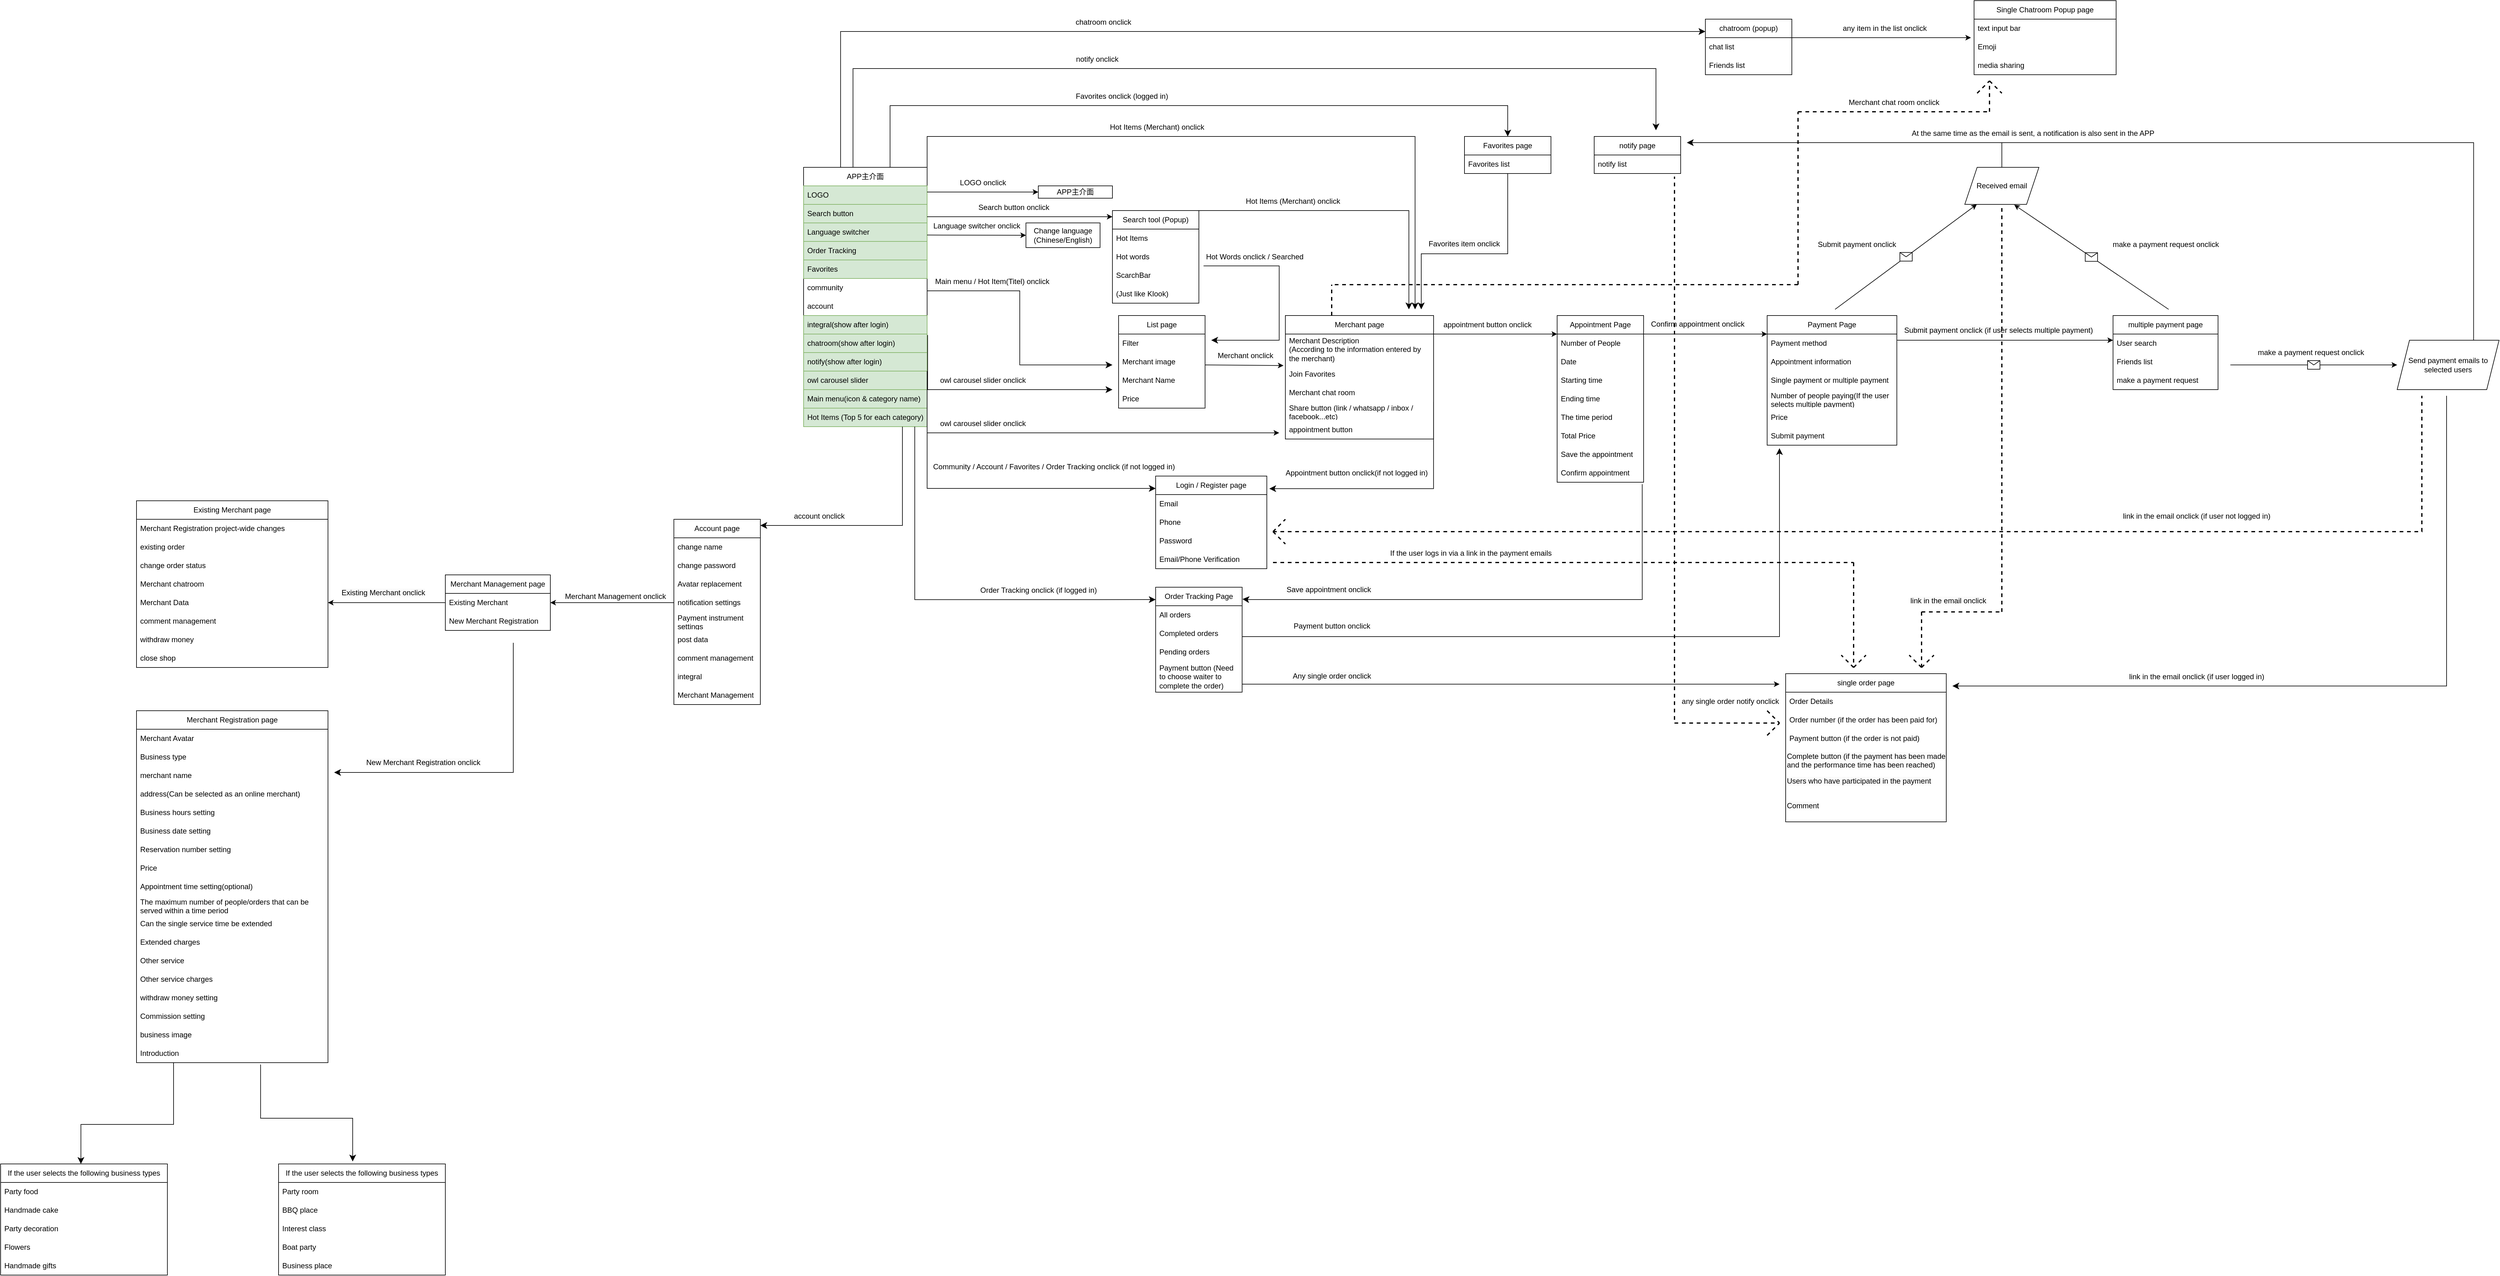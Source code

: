 <mxfile version="21.5.2" type="github">
  <diagram name="Page-1" id="9f46799a-70d6-7492-0946-bef42562c5a5">
    <mxGraphModel dx="3770" dy="2354" grid="1" gridSize="10" guides="1" tooltips="1" connect="1" arrows="1" fold="1" page="1" pageScale="1" pageWidth="2336" pageHeight="1654" background="none" math="0" shadow="0">
      <root>
        <mxCell id="0" />
        <mxCell id="1" parent="0" />
        <mxCell id="vtSzQmXgH5W4J1nf9XrN-16" value="APP主介面" style="swimlane;fontStyle=0;childLayout=stackLayout;horizontal=1;startSize=30;horizontalStack=0;resizeParent=1;resizeParentMax=0;resizeLast=0;collapsible=1;marginBottom=0;whiteSpace=wrap;html=1;" parent="1" vertex="1">
          <mxGeometry x="-20" y="40" width="200" height="420" as="geometry">
            <mxRectangle x="40" y="40" width="60" height="30" as="alternateBounds" />
          </mxGeometry>
        </mxCell>
        <mxCell id="vtSzQmXgH5W4J1nf9XrN-20" value="LOGO" style="text;strokeColor=#82b366;fillColor=#d5e8d4;align=left;verticalAlign=middle;spacingLeft=4;spacingRight=4;overflow=hidden;points=[[0,0.5],[1,0.5]];portConstraint=eastwest;rotatable=0;whiteSpace=wrap;html=1;" parent="vtSzQmXgH5W4J1nf9XrN-16" vertex="1">
          <mxGeometry y="30" width="200" height="30" as="geometry" />
        </mxCell>
        <mxCell id="vtSzQmXgH5W4J1nf9XrN-17" value="Search button" style="text;strokeColor=#82b366;fillColor=#d5e8d4;align=left;verticalAlign=middle;spacingLeft=4;spacingRight=4;overflow=hidden;points=[[0,0.5],[1,0.5]];portConstraint=eastwest;rotatable=0;whiteSpace=wrap;html=1;" parent="vtSzQmXgH5W4J1nf9XrN-16" vertex="1">
          <mxGeometry y="60" width="200" height="30" as="geometry" />
        </mxCell>
        <mxCell id="vtSzQmXgH5W4J1nf9XrN-18" value="Language switcher" style="text;strokeColor=#82b366;fillColor=#d5e8d4;align=left;verticalAlign=middle;spacingLeft=4;spacingRight=4;overflow=hidden;points=[[0,0.5],[1,0.5]];portConstraint=eastwest;rotatable=0;whiteSpace=wrap;html=1;" parent="vtSzQmXgH5W4J1nf9XrN-16" vertex="1">
          <mxGeometry y="90" width="200" height="30" as="geometry" />
        </mxCell>
        <mxCell id="vtSzQmXgH5W4J1nf9XrN-21" value="Order Tracking" style="text;strokeColor=#82b366;fillColor=#d5e8d4;align=left;verticalAlign=middle;spacingLeft=4;spacingRight=4;overflow=hidden;points=[[0,0.5],[1,0.5]];portConstraint=eastwest;rotatable=0;whiteSpace=wrap;html=1;" parent="vtSzQmXgH5W4J1nf9XrN-16" vertex="1">
          <mxGeometry y="120" width="200" height="30" as="geometry" />
        </mxCell>
        <mxCell id="vtSzQmXgH5W4J1nf9XrN-22" value="Favorites" style="text;strokeColor=#82b366;fillColor=#d5e8d4;align=left;verticalAlign=middle;spacingLeft=4;spacingRight=4;overflow=hidden;points=[[0,0.5],[1,0.5]];portConstraint=eastwest;rotatable=0;whiteSpace=wrap;html=1;" parent="vtSzQmXgH5W4J1nf9XrN-16" vertex="1">
          <mxGeometry y="150" width="200" height="30" as="geometry" />
        </mxCell>
        <mxCell id="vtSzQmXgH5W4J1nf9XrN-24" value="community" style="text;strokeColor=none;fillColor=none;align=left;verticalAlign=middle;spacingLeft=4;spacingRight=4;overflow=hidden;points=[[0,0.5],[1,0.5]];portConstraint=eastwest;rotatable=0;whiteSpace=wrap;html=1;" parent="vtSzQmXgH5W4J1nf9XrN-16" vertex="1">
          <mxGeometry y="180" width="200" height="30" as="geometry" />
        </mxCell>
        <mxCell id="vtSzQmXgH5W4J1nf9XrN-25" value="account" style="text;strokeColor=none;fillColor=none;align=left;verticalAlign=middle;spacingLeft=4;spacingRight=4;overflow=hidden;points=[[0,0.5],[1,0.5]];portConstraint=eastwest;rotatable=0;whiteSpace=wrap;html=1;" parent="vtSzQmXgH5W4J1nf9XrN-16" vertex="1">
          <mxGeometry y="210" width="200" height="30" as="geometry" />
        </mxCell>
        <mxCell id="lYNhqmY9b0ub_dXH47pX-32" value="integral(show after login)" style="text;strokeColor=#82b366;fillColor=#d5e8d4;align=left;verticalAlign=middle;spacingLeft=4;spacingRight=4;overflow=hidden;points=[[0,0.5],[1,0.5]];portConstraint=eastwest;rotatable=0;whiteSpace=wrap;html=1;" vertex="1" parent="vtSzQmXgH5W4J1nf9XrN-16">
          <mxGeometry y="240" width="200" height="30" as="geometry" />
        </mxCell>
        <mxCell id="Cy_fC_5rQMrGXLeOXstl-91" value="chatroom(show after login)" style="text;strokeColor=#82b366;fillColor=#d5e8d4;align=left;verticalAlign=middle;spacingLeft=4;spacingRight=4;overflow=hidden;points=[[0,0.5],[1,0.5]];portConstraint=eastwest;rotatable=0;whiteSpace=wrap;html=1;" parent="vtSzQmXgH5W4J1nf9XrN-16" vertex="1">
          <mxGeometry y="270" width="200" height="30" as="geometry" />
        </mxCell>
        <mxCell id="Cy_fC_5rQMrGXLeOXstl-92" value="notify(show after login)" style="text;strokeColor=#82b366;fillColor=#d5e8d4;align=left;verticalAlign=middle;spacingLeft=4;spacingRight=4;overflow=hidden;points=[[0,0.5],[1,0.5]];portConstraint=eastwest;rotatable=0;whiteSpace=wrap;html=1;" parent="vtSzQmXgH5W4J1nf9XrN-16" vertex="1">
          <mxGeometry y="300" width="200" height="30" as="geometry" />
        </mxCell>
        <mxCell id="vtSzQmXgH5W4J1nf9XrN-26" value="owl carousel slider" style="text;strokeColor=#82b366;fillColor=#d5e8d4;align=left;verticalAlign=middle;spacingLeft=4;spacingRight=4;overflow=hidden;points=[[0,0.5],[1,0.5]];portConstraint=eastwest;rotatable=0;whiteSpace=wrap;html=1;" parent="vtSzQmXgH5W4J1nf9XrN-16" vertex="1">
          <mxGeometry y="330" width="200" height="30" as="geometry" />
        </mxCell>
        <mxCell id="vtSzQmXgH5W4J1nf9XrN-27" value="Main menu(icon &amp;amp;&amp;nbsp;category name)" style="text;strokeColor=#82b366;fillColor=#d5e8d4;align=left;verticalAlign=middle;spacingLeft=4;spacingRight=4;overflow=hidden;points=[[0,0.5],[1,0.5]];portConstraint=eastwest;rotatable=0;whiteSpace=wrap;html=1;" parent="vtSzQmXgH5W4J1nf9XrN-16" vertex="1">
          <mxGeometry y="360" width="200" height="30" as="geometry" />
        </mxCell>
        <mxCell id="vtSzQmXgH5W4J1nf9XrN-28" value="Hot Items (Top 5 for each category)" style="text;strokeColor=#82b366;fillColor=#d5e8d4;align=left;verticalAlign=middle;spacingLeft=4;spacingRight=4;overflow=hidden;points=[[0,0.5],[1,0.5]];portConstraint=eastwest;rotatable=0;whiteSpace=wrap;html=1;" parent="vtSzQmXgH5W4J1nf9XrN-16" vertex="1">
          <mxGeometry y="390" width="200" height="30" as="geometry" />
        </mxCell>
        <mxCell id="vtSzQmXgH5W4J1nf9XrN-19" value="Hot Items (Merchant) onclick" style="text;strokeColor=none;fillColor=none;align=left;verticalAlign=middle;spacingLeft=4;spacingRight=4;overflow=hidden;points=[[0,0.5],[1,0.5]];portConstraint=eastwest;rotatable=0;whiteSpace=wrap;html=1;" parent="1" vertex="1">
          <mxGeometry x="470" y="-40" width="190" height="30" as="geometry" />
        </mxCell>
        <mxCell id="vtSzQmXgH5W4J1nf9XrN-29" value="" style="endArrow=classic;html=1;rounded=0;" parent="1" edge="1">
          <mxGeometry width="50" height="50" relative="1" as="geometry">
            <mxPoint x="180" y="80" as="sourcePoint" />
            <mxPoint x="360" y="80" as="targetPoint" />
          </mxGeometry>
        </mxCell>
        <mxCell id="vtSzQmXgH5W4J1nf9XrN-30" value="LOGO onclick" style="text;html=1;align=center;verticalAlign=middle;resizable=0;points=[];autosize=1;strokeColor=none;fillColor=none;" parent="1" vertex="1">
          <mxGeometry x="220" y="50" width="100" height="30" as="geometry" />
        </mxCell>
        <mxCell id="vtSzQmXgH5W4J1nf9XrN-31" value="APP主介面" style="rounded=0;whiteSpace=wrap;html=1;" parent="1" vertex="1">
          <mxGeometry x="360" y="70" width="120" height="20" as="geometry" />
        </mxCell>
        <mxCell id="vtSzQmXgH5W4J1nf9XrN-32" value="" style="endArrow=classic;html=1;rounded=0;" parent="1" edge="1">
          <mxGeometry width="50" height="50" relative="1" as="geometry">
            <mxPoint x="180" y="120" as="sourcePoint" />
            <mxPoint x="480" y="120" as="targetPoint" />
            <Array as="points">
              <mxPoint x="220" y="120" />
            </Array>
          </mxGeometry>
        </mxCell>
        <mxCell id="vtSzQmXgH5W4J1nf9XrN-33" value="Search button onclick" style="text;html=1;align=center;verticalAlign=middle;resizable=0;points=[];autosize=1;strokeColor=none;fillColor=none;" parent="1" vertex="1">
          <mxGeometry x="250" y="90" width="140" height="30" as="geometry" />
        </mxCell>
        <mxCell id="vtSzQmXgH5W4J1nf9XrN-34" value="Search tool (Popup)" style="swimlane;fontStyle=0;childLayout=stackLayout;horizontal=1;startSize=30;horizontalStack=0;resizeParent=1;resizeParentMax=0;resizeLast=0;collapsible=1;marginBottom=0;whiteSpace=wrap;html=1;" parent="1" vertex="1">
          <mxGeometry x="480" y="110" width="140" height="150" as="geometry" />
        </mxCell>
        <mxCell id="vtSzQmXgH5W4J1nf9XrN-36" value="Hot Items" style="text;strokeColor=none;fillColor=none;align=left;verticalAlign=middle;spacingLeft=4;spacingRight=4;overflow=hidden;points=[[0,0.5],[1,0.5]];portConstraint=eastwest;rotatable=0;whiteSpace=wrap;html=1;" parent="vtSzQmXgH5W4J1nf9XrN-34" vertex="1">
          <mxGeometry y="30" width="140" height="30" as="geometry" />
        </mxCell>
        <mxCell id="vtSzQmXgH5W4J1nf9XrN-37" value="Hot words" style="text;strokeColor=none;fillColor=none;align=left;verticalAlign=middle;spacingLeft=4;spacingRight=4;overflow=hidden;points=[[0,0.5],[1,0.5]];portConstraint=eastwest;rotatable=0;whiteSpace=wrap;html=1;" parent="vtSzQmXgH5W4J1nf9XrN-34" vertex="1">
          <mxGeometry y="60" width="140" height="30" as="geometry" />
        </mxCell>
        <mxCell id="vtSzQmXgH5W4J1nf9XrN-42" value="ScarchBar" style="text;strokeColor=none;fillColor=none;align=left;verticalAlign=middle;spacingLeft=4;spacingRight=4;overflow=hidden;points=[[0,0.5],[1,0.5]];portConstraint=eastwest;rotatable=0;whiteSpace=wrap;html=1;" parent="vtSzQmXgH5W4J1nf9XrN-34" vertex="1">
          <mxGeometry y="90" width="140" height="30" as="geometry" />
        </mxCell>
        <mxCell id="vtSzQmXgH5W4J1nf9XrN-80" value="(Just like Klook)" style="text;strokeColor=none;fillColor=none;align=left;verticalAlign=middle;spacingLeft=4;spacingRight=4;overflow=hidden;points=[[0,0.5],[1,0.5]];portConstraint=eastwest;rotatable=0;whiteSpace=wrap;html=1;" parent="vtSzQmXgH5W4J1nf9XrN-34" vertex="1">
          <mxGeometry y="120" width="140" height="30" as="geometry" />
        </mxCell>
        <mxCell id="vtSzQmXgH5W4J1nf9XrN-43" value="Change language (Chinese/English)" style="rounded=0;whiteSpace=wrap;html=1;" parent="1" vertex="1">
          <mxGeometry x="340" y="130" width="120" height="40" as="geometry" />
        </mxCell>
        <mxCell id="vtSzQmXgH5W4J1nf9XrN-44" value="" style="endArrow=classic;html=1;rounded=0;" parent="1" edge="1">
          <mxGeometry width="50" height="50" relative="1" as="geometry">
            <mxPoint x="180" y="149.67" as="sourcePoint" />
            <mxPoint x="340" y="150" as="targetPoint" />
          </mxGeometry>
        </mxCell>
        <mxCell id="vtSzQmXgH5W4J1nf9XrN-45" value="Language switcher onclick" style="text;html=1;align=center;verticalAlign=middle;resizable=0;points=[];autosize=1;strokeColor=none;fillColor=none;" parent="1" vertex="1">
          <mxGeometry x="180" y="120" width="160" height="30" as="geometry" />
        </mxCell>
        <mxCell id="vtSzQmXgH5W4J1nf9XrN-48" value="Main menu / Hot Item(Titel) onclick" style="text;html=1;align=center;verticalAlign=middle;resizable=0;points=[];autosize=1;strokeColor=none;fillColor=none;rotation=0;" parent="1" vertex="1">
          <mxGeometry x="180" y="210" width="210" height="30" as="geometry" />
        </mxCell>
        <mxCell id="vtSzQmXgH5W4J1nf9XrN-50" value="List page" style="swimlane;fontStyle=0;childLayout=stackLayout;horizontal=1;startSize=30;horizontalStack=0;resizeParent=1;resizeParentMax=0;resizeLast=0;collapsible=1;marginBottom=0;whiteSpace=wrap;html=1;" parent="1" vertex="1">
          <mxGeometry x="490" y="280" width="140" height="150" as="geometry" />
        </mxCell>
        <mxCell id="vtSzQmXgH5W4J1nf9XrN-51" value="Filter" style="text;strokeColor=none;fillColor=none;align=left;verticalAlign=middle;spacingLeft=4;spacingRight=4;overflow=hidden;points=[[0,0.5],[1,0.5]];portConstraint=eastwest;rotatable=0;whiteSpace=wrap;html=1;" parent="vtSzQmXgH5W4J1nf9XrN-50" vertex="1">
          <mxGeometry y="30" width="140" height="30" as="geometry" />
        </mxCell>
        <mxCell id="vtSzQmXgH5W4J1nf9XrN-52" value="Merchant image" style="text;strokeColor=none;fillColor=none;align=left;verticalAlign=middle;spacingLeft=4;spacingRight=4;overflow=hidden;points=[[0,0.5],[1,0.5]];portConstraint=eastwest;rotatable=0;whiteSpace=wrap;html=1;" parent="vtSzQmXgH5W4J1nf9XrN-50" vertex="1">
          <mxGeometry y="60" width="140" height="30" as="geometry" />
        </mxCell>
        <mxCell id="vtSzQmXgH5W4J1nf9XrN-53" value="Merchant Name" style="text;strokeColor=none;fillColor=none;align=left;verticalAlign=middle;spacingLeft=4;spacingRight=4;overflow=hidden;points=[[0,0.5],[1,0.5]];portConstraint=eastwest;rotatable=0;whiteSpace=wrap;html=1;" parent="vtSzQmXgH5W4J1nf9XrN-50" vertex="1">
          <mxGeometry y="90" width="140" height="30" as="geometry" />
        </mxCell>
        <mxCell id="vtSzQmXgH5W4J1nf9XrN-54" value="Price" style="text;strokeColor=none;fillColor=none;align=left;verticalAlign=middle;spacingLeft=4;spacingRight=4;overflow=hidden;points=[[0,0.5],[1,0.5]];portConstraint=eastwest;rotatable=0;whiteSpace=wrap;html=1;" parent="vtSzQmXgH5W4J1nf9XrN-50" vertex="1">
          <mxGeometry y="120" width="140" height="30" as="geometry" />
        </mxCell>
        <mxCell id="vtSzQmXgH5W4J1nf9XrN-55" value="Merchant page" style="swimlane;fontStyle=0;childLayout=stackLayout;horizontal=1;startSize=30;horizontalStack=0;resizeParent=1;resizeParentMax=0;resizeLast=0;collapsible=1;marginBottom=0;whiteSpace=wrap;html=1;" parent="1" vertex="1">
          <mxGeometry x="760" y="280" width="240" height="200" as="geometry" />
        </mxCell>
        <mxCell id="vtSzQmXgH5W4J1nf9XrN-56" value="Merchant Description&lt;br&gt;(According to the information entered by the merchant)&amp;nbsp;" style="text;strokeColor=none;fillColor=none;align=left;verticalAlign=middle;spacingLeft=4;spacingRight=4;overflow=hidden;points=[[0,0.5],[1,0.5]];portConstraint=eastwest;rotatable=0;whiteSpace=wrap;html=1;" parent="vtSzQmXgH5W4J1nf9XrN-55" vertex="1">
          <mxGeometry y="30" width="240" height="50" as="geometry" />
        </mxCell>
        <mxCell id="vtSzQmXgH5W4J1nf9XrN-59" value="Join Favorites" style="text;strokeColor=none;fillColor=none;align=left;verticalAlign=middle;spacingLeft=4;spacingRight=4;overflow=hidden;points=[[0,0.5],[1,0.5]];portConstraint=eastwest;rotatable=0;whiteSpace=wrap;html=1;" parent="vtSzQmXgH5W4J1nf9XrN-55" vertex="1">
          <mxGeometry y="80" width="240" height="30" as="geometry" />
        </mxCell>
        <mxCell id="vtSzQmXgH5W4J1nf9XrN-63" value="Merchant chat room" style="text;strokeColor=none;fillColor=none;align=left;verticalAlign=middle;spacingLeft=4;spacingRight=4;overflow=hidden;points=[[0,0.5],[1,0.5]];portConstraint=eastwest;rotatable=0;whiteSpace=wrap;html=1;" parent="vtSzQmXgH5W4J1nf9XrN-55" vertex="1">
          <mxGeometry y="110" width="240" height="30" as="geometry" />
        </mxCell>
        <mxCell id="Cy_fC_5rQMrGXLeOXstl-54" value="Share button (link / whatsapp / inbox / facebook...etc)" style="text;strokeColor=none;fillColor=none;align=left;verticalAlign=middle;spacingLeft=4;spacingRight=4;overflow=hidden;points=[[0,0.5],[1,0.5]];portConstraint=eastwest;rotatable=0;whiteSpace=wrap;html=1;" parent="vtSzQmXgH5W4J1nf9XrN-55" vertex="1">
          <mxGeometry y="140" width="240" height="30" as="geometry" />
        </mxCell>
        <mxCell id="Cy_fC_5rQMrGXLeOXstl-10" value="appointment button" style="text;strokeColor=none;fillColor=none;align=left;verticalAlign=middle;spacingLeft=4;spacingRight=4;overflow=hidden;points=[[0,0.5],[1,0.5]];portConstraint=eastwest;rotatable=0;whiteSpace=wrap;html=1;" parent="vtSzQmXgH5W4J1nf9XrN-55" vertex="1">
          <mxGeometry y="170" width="240" height="30" as="geometry" />
        </mxCell>
        <mxCell id="vtSzQmXgH5W4J1nf9XrN-60" value="" style="endArrow=classic;html=1;rounded=0;entryX=-0.022;entryY=0.7;entryDx=0;entryDy=0;entryPerimeter=0;" parent="1" edge="1">
          <mxGeometry width="50" height="50" relative="1" as="geometry">
            <mxPoint x="630" y="360" as="sourcePoint" />
            <mxPoint x="756.92" y="361" as="targetPoint" />
          </mxGeometry>
        </mxCell>
        <mxCell id="vtSzQmXgH5W4J1nf9XrN-62" value="Merchant onclick" style="text;html=1;align=center;verticalAlign=middle;resizable=0;points=[];autosize=1;strokeColor=none;fillColor=none;" parent="1" vertex="1">
          <mxGeometry x="640" y="330" width="110" height="30" as="geometry" />
        </mxCell>
        <mxCell id="vtSzQmXgH5W4J1nf9XrN-66" value="Community / Account / Favorites / Order Tracking onclick (if not logged in)" style="text;html=1;align=center;verticalAlign=middle;resizable=0;points=[];autosize=1;strokeColor=none;fillColor=none;rotation=0;" parent="1" vertex="1">
          <mxGeometry x="180" y="510" width="410" height="30" as="geometry" />
        </mxCell>
        <mxCell id="vtSzQmXgH5W4J1nf9XrN-67" value="" style="edgeStyle=elbowEdgeStyle;elbow=horizontal;endArrow=classic;html=1;curved=0;rounded=0;endSize=8;startSize=8;" parent="1" edge="1">
          <mxGeometry width="50" height="50" relative="1" as="geometry">
            <mxPoint x="180" y="240" as="sourcePoint" />
            <mxPoint x="480" y="360" as="targetPoint" />
          </mxGeometry>
        </mxCell>
        <mxCell id="vtSzQmXgH5W4J1nf9XrN-71" value="" style="edgeStyle=segmentEdgeStyle;endArrow=classic;html=1;curved=0;rounded=0;endSize=8;startSize=8;exitX=1.021;exitY=0.743;exitDx=0;exitDy=0;exitPerimeter=0;" parent="1" target="vtSzQmXgH5W4J1nf9XrN-74" edge="1">
          <mxGeometry width="50" height="50" relative="1" as="geometry">
            <mxPoint x="180.04" y="370.0" as="sourcePoint" />
            <mxPoint x="550" y="488" as="targetPoint" />
            <Array as="points">
              <mxPoint x="180" y="560" />
            </Array>
          </mxGeometry>
        </mxCell>
        <mxCell id="vtSzQmXgH5W4J1nf9XrN-72" value="" style="edgeStyle=segmentEdgeStyle;endArrow=classic;html=1;curved=0;rounded=0;endSize=8;startSize=8;entryX=1.022;entryY=0.136;entryDx=0;entryDy=0;entryPerimeter=0;" parent="1" target="vtSzQmXgH5W4J1nf9XrN-74" edge="1">
          <mxGeometry width="50" height="50" relative="1" as="geometry">
            <mxPoint x="999.94" y="420" as="sourcePoint" />
            <mxPoint x="770" y="560" as="targetPoint" />
            <Array as="points">
              <mxPoint x="1000" y="560" />
            </Array>
          </mxGeometry>
        </mxCell>
        <mxCell id="vtSzQmXgH5W4J1nf9XrN-73" value="Appointment button onclick(if not logged in)" style="text;html=1;align=center;verticalAlign=middle;resizable=0;points=[];autosize=1;strokeColor=none;fillColor=none;" parent="1" vertex="1">
          <mxGeometry x="750" y="520" width="250" height="30" as="geometry" />
        </mxCell>
        <mxCell id="vtSzQmXgH5W4J1nf9XrN-74" value="Login / Register page" style="swimlane;fontStyle=0;childLayout=stackLayout;horizontal=1;startSize=30;horizontalStack=0;resizeParent=1;resizeParentMax=0;resizeLast=0;collapsible=1;marginBottom=0;whiteSpace=wrap;html=1;" parent="1" vertex="1">
          <mxGeometry x="550" y="540" width="180" height="150" as="geometry" />
        </mxCell>
        <mxCell id="vtSzQmXgH5W4J1nf9XrN-75" value="Email" style="text;strokeColor=none;fillColor=none;align=left;verticalAlign=middle;spacingLeft=4;spacingRight=4;overflow=hidden;points=[[0,0.5],[1,0.5]];portConstraint=eastwest;rotatable=0;whiteSpace=wrap;html=1;" parent="vtSzQmXgH5W4J1nf9XrN-74" vertex="1">
          <mxGeometry y="30" width="180" height="30" as="geometry" />
        </mxCell>
        <mxCell id="vtSzQmXgH5W4J1nf9XrN-76" value="Phone" style="text;strokeColor=none;fillColor=none;align=left;verticalAlign=middle;spacingLeft=4;spacingRight=4;overflow=hidden;points=[[0,0.5],[1,0.5]];portConstraint=eastwest;rotatable=0;whiteSpace=wrap;html=1;" parent="vtSzQmXgH5W4J1nf9XrN-74" vertex="1">
          <mxGeometry y="60" width="180" height="30" as="geometry" />
        </mxCell>
        <mxCell id="vtSzQmXgH5W4J1nf9XrN-77" value="Password" style="text;strokeColor=none;fillColor=none;align=left;verticalAlign=middle;spacingLeft=4;spacingRight=4;overflow=hidden;points=[[0,0.5],[1,0.5]];portConstraint=eastwest;rotatable=0;whiteSpace=wrap;html=1;" parent="vtSzQmXgH5W4J1nf9XrN-74" vertex="1">
          <mxGeometry y="90" width="180" height="30" as="geometry" />
        </mxCell>
        <mxCell id="Cy_fC_5rQMrGXLeOXstl-1" value="Email/Phone Verification" style="text;strokeColor=none;fillColor=none;align=left;verticalAlign=middle;spacingLeft=4;spacingRight=4;overflow=hidden;points=[[0,0.5],[1,0.5]];portConstraint=eastwest;rotatable=0;whiteSpace=wrap;html=1;" parent="vtSzQmXgH5W4J1nf9XrN-74" vertex="1">
          <mxGeometry y="120" width="180" height="30" as="geometry" />
        </mxCell>
        <mxCell id="vtSzQmXgH5W4J1nf9XrN-79" value="" style="edgeStyle=segmentEdgeStyle;endArrow=classic;html=1;curved=0;rounded=0;endSize=8;startSize=8;exitX=0.5;exitY=0;exitDx=0;exitDy=0;" parent="1" source="vtSzQmXgH5W4J1nf9XrN-16" edge="1">
          <mxGeometry width="50" height="50" relative="1" as="geometry">
            <mxPoint x="110" y="10" as="sourcePoint" />
            <mxPoint x="970" y="270" as="targetPoint" />
            <Array as="points">
              <mxPoint x="180" y="40" />
              <mxPoint x="180" y="-10" />
              <mxPoint x="970" y="-10" />
              <mxPoint x="970" y="270" />
            </Array>
          </mxGeometry>
        </mxCell>
        <mxCell id="vtSzQmXgH5W4J1nf9XrN-81" value="" style="edgeStyle=segmentEdgeStyle;endArrow=classic;html=1;curved=0;rounded=0;endSize=8;startSize=8;exitX=1;exitY=0;exitDx=0;exitDy=0;" parent="1" source="vtSzQmXgH5W4J1nf9XrN-34" edge="1">
          <mxGeometry width="50" height="50" relative="1" as="geometry">
            <mxPoint x="660" y="190" as="sourcePoint" />
            <mxPoint x="960" y="270" as="targetPoint" />
          </mxGeometry>
        </mxCell>
        <mxCell id="vtSzQmXgH5W4J1nf9XrN-82" value="Hot Items (Merchant) onclick" style="text;strokeColor=none;fillColor=none;align=left;verticalAlign=middle;spacingLeft=4;spacingRight=4;overflow=hidden;points=[[0,0.5],[1,0.5]];portConstraint=eastwest;rotatable=0;whiteSpace=wrap;html=1;" parent="1" vertex="1">
          <mxGeometry x="690" y="80" width="190" height="30" as="geometry" />
        </mxCell>
        <mxCell id="vtSzQmXgH5W4J1nf9XrN-83" value="" style="edgeStyle=segmentEdgeStyle;endArrow=classic;html=1;curved=0;rounded=0;endSize=8;startSize=8;exitX=1.054;exitY=-0.012;exitDx=0;exitDy=0;exitPerimeter=0;" parent="1" source="vtSzQmXgH5W4J1nf9XrN-42" edge="1">
          <mxGeometry width="50" height="50" relative="1" as="geometry">
            <mxPoint x="640" y="200" as="sourcePoint" />
            <mxPoint x="640" y="320" as="targetPoint" />
            <Array as="points">
              <mxPoint x="750" y="200" />
              <mxPoint x="750" y="320" />
            </Array>
          </mxGeometry>
        </mxCell>
        <mxCell id="vtSzQmXgH5W4J1nf9XrN-84" value="Hot Words onclick / Searched" style="text;html=1;align=center;verticalAlign=middle;resizable=0;points=[];autosize=1;strokeColor=none;fillColor=none;" parent="1" vertex="1">
          <mxGeometry x="620" y="170" width="180" height="30" as="geometry" />
        </mxCell>
        <mxCell id="Cy_fC_5rQMrGXLeOXstl-2" value="appointment button onclick" style="text;strokeColor=none;fillColor=none;align=left;verticalAlign=middle;spacingLeft=4;spacingRight=4;overflow=hidden;points=[[0,0.5],[1,0.5]];portConstraint=eastwest;rotatable=0;whiteSpace=wrap;html=1;" parent="1" vertex="1">
          <mxGeometry x="1010" y="280" width="240" height="30" as="geometry" />
        </mxCell>
        <mxCell id="Cy_fC_5rQMrGXLeOXstl-3" value="" style="endArrow=classic;html=1;rounded=0;" parent="1" edge="1">
          <mxGeometry width="50" height="50" relative="1" as="geometry">
            <mxPoint x="1000" y="310" as="sourcePoint" />
            <mxPoint x="1200" y="310" as="targetPoint" />
          </mxGeometry>
        </mxCell>
        <mxCell id="Cy_fC_5rQMrGXLeOXstl-4" value="Appointment Page" style="swimlane;fontStyle=0;childLayout=stackLayout;horizontal=1;startSize=30;horizontalStack=0;resizeParent=1;resizeParentMax=0;resizeLast=0;collapsible=1;marginBottom=0;whiteSpace=wrap;html=1;" parent="1" vertex="1">
          <mxGeometry x="1200" y="280" width="140" height="270" as="geometry" />
        </mxCell>
        <mxCell id="Cy_fC_5rQMrGXLeOXstl-5" value="Number of People" style="text;strokeColor=none;fillColor=none;align=left;verticalAlign=middle;spacingLeft=4;spacingRight=4;overflow=hidden;points=[[0,0.5],[1,0.5]];portConstraint=eastwest;rotatable=0;whiteSpace=wrap;html=1;" parent="Cy_fC_5rQMrGXLeOXstl-4" vertex="1">
          <mxGeometry y="30" width="140" height="30" as="geometry" />
        </mxCell>
        <mxCell id="Cy_fC_5rQMrGXLeOXstl-6" value="Date" style="text;strokeColor=none;fillColor=none;align=left;verticalAlign=middle;spacingLeft=4;spacingRight=4;overflow=hidden;points=[[0,0.5],[1,0.5]];portConstraint=eastwest;rotatable=0;whiteSpace=wrap;html=1;" parent="Cy_fC_5rQMrGXLeOXstl-4" vertex="1">
          <mxGeometry y="60" width="140" height="30" as="geometry" />
        </mxCell>
        <mxCell id="Cy_fC_5rQMrGXLeOXstl-7" value="Starting time" style="text;strokeColor=none;fillColor=none;align=left;verticalAlign=middle;spacingLeft=4;spacingRight=4;overflow=hidden;points=[[0,0.5],[1,0.5]];portConstraint=eastwest;rotatable=0;whiteSpace=wrap;html=1;" parent="Cy_fC_5rQMrGXLeOXstl-4" vertex="1">
          <mxGeometry y="90" width="140" height="30" as="geometry" />
        </mxCell>
        <mxCell id="Cy_fC_5rQMrGXLeOXstl-9" value="Ending time" style="text;strokeColor=none;fillColor=none;align=left;verticalAlign=middle;spacingLeft=4;spacingRight=4;overflow=hidden;points=[[0,0.5],[1,0.5]];portConstraint=eastwest;rotatable=0;whiteSpace=wrap;html=1;" parent="Cy_fC_5rQMrGXLeOXstl-4" vertex="1">
          <mxGeometry y="120" width="140" height="30" as="geometry" />
        </mxCell>
        <mxCell id="Cy_fC_5rQMrGXLeOXstl-8" value="The time period" style="text;strokeColor=none;fillColor=none;align=left;verticalAlign=middle;spacingLeft=4;spacingRight=4;overflow=hidden;points=[[0,0.5],[1,0.5]];portConstraint=eastwest;rotatable=0;whiteSpace=wrap;html=1;" parent="Cy_fC_5rQMrGXLeOXstl-4" vertex="1">
          <mxGeometry y="150" width="140" height="30" as="geometry" />
        </mxCell>
        <mxCell id="Cy_fC_5rQMrGXLeOXstl-22" value="Total Price" style="text;strokeColor=none;fillColor=none;align=left;verticalAlign=middle;spacingLeft=4;spacingRight=4;overflow=hidden;points=[[0,0.5],[1,0.5]];portConstraint=eastwest;rotatable=0;whiteSpace=wrap;html=1;" parent="Cy_fC_5rQMrGXLeOXstl-4" vertex="1">
          <mxGeometry y="180" width="140" height="30" as="geometry" />
        </mxCell>
        <mxCell id="Cy_fC_5rQMrGXLeOXstl-23" value="Save the appointment" style="text;strokeColor=none;fillColor=none;align=left;verticalAlign=middle;spacingLeft=4;spacingRight=4;overflow=hidden;points=[[0,0.5],[1,0.5]];portConstraint=eastwest;rotatable=0;whiteSpace=wrap;html=1;" parent="Cy_fC_5rQMrGXLeOXstl-4" vertex="1">
          <mxGeometry y="210" width="140" height="30" as="geometry" />
        </mxCell>
        <mxCell id="Cy_fC_5rQMrGXLeOXstl-11" value="Confirm appointment" style="text;strokeColor=none;fillColor=none;align=left;verticalAlign=middle;spacingLeft=4;spacingRight=4;overflow=hidden;points=[[0,0.5],[1,0.5]];portConstraint=eastwest;rotatable=0;whiteSpace=wrap;html=1;" parent="Cy_fC_5rQMrGXLeOXstl-4" vertex="1">
          <mxGeometry y="240" width="140" height="30" as="geometry" />
        </mxCell>
        <mxCell id="Cy_fC_5rQMrGXLeOXstl-13" value="" style="endArrow=classic;html=1;rounded=0;" parent="1" edge="1">
          <mxGeometry width="50" height="50" relative="1" as="geometry">
            <mxPoint x="1340" y="310" as="sourcePoint" />
            <mxPoint x="1540" y="310" as="targetPoint" />
          </mxGeometry>
        </mxCell>
        <mxCell id="Cy_fC_5rQMrGXLeOXstl-14" value="&lt;span style=&quot;color: rgb(0, 0, 0); font-family: Helvetica; font-size: 12px; font-style: normal; font-variant-ligatures: normal; font-variant-caps: normal; font-weight: 400; letter-spacing: normal; orphans: 2; text-align: left; text-indent: 0px; text-transform: none; widows: 2; word-spacing: 0px; -webkit-text-stroke-width: 0px; background-color: rgb(251, 251, 251); text-decoration-thickness: initial; text-decoration-style: initial; text-decoration-color: initial; float: none; display: inline !important;&quot;&gt;Confirm appointment onclick&lt;/span&gt;" style="text;whiteSpace=wrap;html=1;" parent="1" vertex="1">
          <mxGeometry x="1350" y="280" width="160" height="40" as="geometry" />
        </mxCell>
        <mxCell id="Cy_fC_5rQMrGXLeOXstl-15" value="Payment Page" style="swimlane;fontStyle=0;childLayout=stackLayout;horizontal=1;startSize=30;horizontalStack=0;resizeParent=1;resizeParentMax=0;resizeLast=0;collapsible=1;marginBottom=0;whiteSpace=wrap;html=1;" parent="1" vertex="1">
          <mxGeometry x="1540" y="280" width="210" height="210" as="geometry" />
        </mxCell>
        <mxCell id="Cy_fC_5rQMrGXLeOXstl-16" value="Payment method" style="text;strokeColor=none;fillColor=none;align=left;verticalAlign=middle;spacingLeft=4;spacingRight=4;overflow=hidden;points=[[0,0.5],[1,0.5]];portConstraint=eastwest;rotatable=0;whiteSpace=wrap;html=1;" parent="Cy_fC_5rQMrGXLeOXstl-15" vertex="1">
          <mxGeometry y="30" width="210" height="30" as="geometry" />
        </mxCell>
        <mxCell id="Cy_fC_5rQMrGXLeOXstl-18" value="Appointment information" style="text;strokeColor=none;fillColor=none;align=left;verticalAlign=middle;spacingLeft=4;spacingRight=4;overflow=hidden;points=[[0,0.5],[1,0.5]];portConstraint=eastwest;rotatable=0;whiteSpace=wrap;html=1;" parent="Cy_fC_5rQMrGXLeOXstl-15" vertex="1">
          <mxGeometry y="60" width="210" height="30" as="geometry" />
        </mxCell>
        <mxCell id="Cy_fC_5rQMrGXLeOXstl-19" value="Single payment or multiple payment" style="text;strokeColor=none;fillColor=none;align=left;verticalAlign=middle;spacingLeft=4;spacingRight=4;overflow=hidden;points=[[0,0.5],[1,0.5]];portConstraint=eastwest;rotatable=0;whiteSpace=wrap;html=1;" parent="Cy_fC_5rQMrGXLeOXstl-15" vertex="1">
          <mxGeometry y="90" width="210" height="30" as="geometry" />
        </mxCell>
        <mxCell id="Cy_fC_5rQMrGXLeOXstl-20" value="Number of people paying(If the user selects multiple payment)" style="text;strokeColor=none;fillColor=none;align=left;verticalAlign=middle;spacingLeft=4;spacingRight=4;overflow=hidden;points=[[0,0.5],[1,0.5]];portConstraint=eastwest;rotatable=0;whiteSpace=wrap;html=1;" parent="Cy_fC_5rQMrGXLeOXstl-15" vertex="1">
          <mxGeometry y="120" width="210" height="30" as="geometry" />
        </mxCell>
        <mxCell id="Cy_fC_5rQMrGXLeOXstl-17" value="Price" style="text;strokeColor=none;fillColor=none;align=left;verticalAlign=middle;spacingLeft=4;spacingRight=4;overflow=hidden;points=[[0,0.5],[1,0.5]];portConstraint=eastwest;rotatable=0;whiteSpace=wrap;html=1;" parent="Cy_fC_5rQMrGXLeOXstl-15" vertex="1">
          <mxGeometry y="150" width="210" height="30" as="geometry" />
        </mxCell>
        <mxCell id="Cy_fC_5rQMrGXLeOXstl-21" value="Submit payment" style="text;strokeColor=none;fillColor=none;align=left;verticalAlign=middle;spacingLeft=4;spacingRight=4;overflow=hidden;points=[[0,0.5],[1,0.5]];portConstraint=eastwest;rotatable=0;whiteSpace=wrap;html=1;" parent="Cy_fC_5rQMrGXLeOXstl-15" vertex="1">
          <mxGeometry y="180" width="210" height="30" as="geometry" />
        </mxCell>
        <mxCell id="Cy_fC_5rQMrGXLeOXstl-25" value="&lt;span style=&quot;color: rgb(0, 0, 0); font-family: Helvetica; font-size: 12px; font-style: normal; font-variant-ligatures: normal; font-variant-caps: normal; font-weight: 400; letter-spacing: normal; orphans: 2; text-align: left; text-indent: 0px; text-transform: none; widows: 2; word-spacing: 0px; -webkit-text-stroke-width: 0px; background-color: rgb(251, 251, 251); text-decoration-thickness: initial; text-decoration-style: initial; text-decoration-color: initial; float: none; display: inline !important;&quot;&gt;Save appointment onclick&lt;/span&gt;" style="text;whiteSpace=wrap;html=1;" parent="1" vertex="1">
          <mxGeometry x="760" y="710" width="180" height="30" as="geometry" />
        </mxCell>
        <mxCell id="Cy_fC_5rQMrGXLeOXstl-27" value="Order Tracking Page" style="swimlane;fontStyle=0;childLayout=stackLayout;horizontal=1;startSize=30;horizontalStack=0;resizeParent=1;resizeParentMax=0;resizeLast=0;collapsible=1;marginBottom=0;whiteSpace=wrap;html=1;" parent="1" vertex="1">
          <mxGeometry x="550" y="720" width="140" height="170" as="geometry" />
        </mxCell>
        <mxCell id="Cy_fC_5rQMrGXLeOXstl-28" value="All orders" style="text;strokeColor=none;fillColor=none;align=left;verticalAlign=middle;spacingLeft=4;spacingRight=4;overflow=hidden;points=[[0,0.5],[1,0.5]];portConstraint=eastwest;rotatable=0;whiteSpace=wrap;html=1;" parent="Cy_fC_5rQMrGXLeOXstl-27" vertex="1">
          <mxGeometry y="30" width="140" height="30" as="geometry" />
        </mxCell>
        <mxCell id="Cy_fC_5rQMrGXLeOXstl-29" value="Completed orders" style="text;strokeColor=none;fillColor=none;align=left;verticalAlign=middle;spacingLeft=4;spacingRight=4;overflow=hidden;points=[[0,0.5],[1,0.5]];portConstraint=eastwest;rotatable=0;whiteSpace=wrap;html=1;" parent="Cy_fC_5rQMrGXLeOXstl-27" vertex="1">
          <mxGeometry y="60" width="140" height="30" as="geometry" />
        </mxCell>
        <mxCell id="Cy_fC_5rQMrGXLeOXstl-30" value="Pending orders" style="text;strokeColor=none;fillColor=none;align=left;verticalAlign=middle;spacingLeft=4;spacingRight=4;overflow=hidden;points=[[0,0.5],[1,0.5]];portConstraint=eastwest;rotatable=0;whiteSpace=wrap;html=1;" parent="Cy_fC_5rQMrGXLeOXstl-27" vertex="1">
          <mxGeometry y="90" width="140" height="30" as="geometry" />
        </mxCell>
        <mxCell id="Cy_fC_5rQMrGXLeOXstl-34" value="Payment button&amp;nbsp;(Need to choose waiter to complete the order)" style="text;strokeColor=none;fillColor=none;align=left;verticalAlign=middle;spacingLeft=4;spacingRight=4;overflow=hidden;points=[[0,0.5],[1,0.5]];portConstraint=eastwest;rotatable=0;whiteSpace=wrap;html=1;" parent="Cy_fC_5rQMrGXLeOXstl-27" vertex="1">
          <mxGeometry y="120" width="140" height="50" as="geometry" />
        </mxCell>
        <mxCell id="Cy_fC_5rQMrGXLeOXstl-31" value="" style="edgeStyle=segmentEdgeStyle;endArrow=classic;html=1;curved=0;rounded=0;endSize=8;startSize=8;entryX=0;entryY=0.118;entryDx=0;entryDy=0;entryPerimeter=0;" parent="1" target="Cy_fC_5rQMrGXLeOXstl-27" edge="1">
          <mxGeometry width="50" height="50" relative="1" as="geometry">
            <mxPoint x="160" y="460" as="sourcePoint" />
            <mxPoint x="490" y="740" as="targetPoint" />
            <Array as="points">
              <mxPoint x="160" y="740" />
            </Array>
          </mxGeometry>
        </mxCell>
        <mxCell id="Cy_fC_5rQMrGXLeOXstl-32" value="" style="edgeStyle=segmentEdgeStyle;endArrow=classic;html=1;curved=0;rounded=0;endSize=8;startSize=8;exitX=0.984;exitY=1.106;exitDx=0;exitDy=0;exitPerimeter=0;entryX=1.004;entryY=0.113;entryDx=0;entryDy=0;entryPerimeter=0;" parent="1" source="Cy_fC_5rQMrGXLeOXstl-11" target="Cy_fC_5rQMrGXLeOXstl-27" edge="1">
          <mxGeometry width="50" height="50" relative="1" as="geometry">
            <mxPoint x="1020" y="570" as="sourcePoint" />
            <mxPoint x="700" y="740" as="targetPoint" />
            <Array as="points">
              <mxPoint x="1338" y="740" />
              <mxPoint x="700" y="740" />
            </Array>
          </mxGeometry>
        </mxCell>
        <mxCell id="Cy_fC_5rQMrGXLeOXstl-33" value="Order Tracking onclick (if logged in)" style="text;html=1;align=center;verticalAlign=middle;resizable=0;points=[];autosize=1;strokeColor=none;fillColor=none;" parent="1" vertex="1">
          <mxGeometry x="255" y="710" width="210" height="30" as="geometry" />
        </mxCell>
        <mxCell id="Cy_fC_5rQMrGXLeOXstl-35" value="" style="edgeStyle=segmentEdgeStyle;endArrow=classic;html=1;curved=0;rounded=0;endSize=8;startSize=8;entryX=0.095;entryY=1.161;entryDx=0;entryDy=0;entryPerimeter=0;" parent="1" target="Cy_fC_5rQMrGXLeOXstl-21" edge="1">
          <mxGeometry width="50" height="50" relative="1" as="geometry">
            <mxPoint x="690" y="800" as="sourcePoint" />
            <mxPoint x="1565" y="740" as="targetPoint" />
            <Array as="points">
              <mxPoint x="1560" y="800" />
            </Array>
          </mxGeometry>
        </mxCell>
        <mxCell id="Cy_fC_5rQMrGXLeOXstl-36" value="Payment button onclick" style="text;html=1;align=center;verticalAlign=middle;resizable=0;points=[];autosize=1;strokeColor=none;fillColor=none;" parent="1" vertex="1">
          <mxGeometry x="760" y="768" width="150" height="30" as="geometry" />
        </mxCell>
        <mxCell id="Cy_fC_5rQMrGXLeOXstl-37" value="&lt;span style=&quot;color: rgb(0, 0, 0); font-family: Helvetica; font-size: 12px; font-style: normal; font-variant-ligatures: normal; font-variant-caps: normal; font-weight: 400; letter-spacing: normal; orphans: 2; text-align: left; text-indent: 0px; text-transform: none; widows: 2; word-spacing: 0px; -webkit-text-stroke-width: 0px; background-color: rgb(251, 251, 251); text-decoration-thickness: initial; text-decoration-style: initial; text-decoration-color: initial; float: none; display: inline !important;&quot;&gt;Submit payment onclick (if user selects multiple payment)&lt;/span&gt;" style="text;whiteSpace=wrap;html=1;" parent="1" vertex="1">
          <mxGeometry x="1760" y="290" width="320" height="30" as="geometry" />
        </mxCell>
        <mxCell id="Cy_fC_5rQMrGXLeOXstl-38" value="" style="endArrow=classic;html=1;rounded=0;" parent="1" edge="1">
          <mxGeometry width="50" height="50" relative="1" as="geometry">
            <mxPoint x="1750" y="320" as="sourcePoint" />
            <mxPoint x="2100" y="320" as="targetPoint" />
          </mxGeometry>
        </mxCell>
        <mxCell id="Cy_fC_5rQMrGXLeOXstl-39" value="multiple payment page" style="swimlane;fontStyle=0;childLayout=stackLayout;horizontal=1;startSize=30;horizontalStack=0;resizeParent=1;resizeParentMax=0;resizeLast=0;collapsible=1;marginBottom=0;whiteSpace=wrap;html=1;" parent="1" vertex="1">
          <mxGeometry x="2100" y="280" width="170" height="120" as="geometry" />
        </mxCell>
        <mxCell id="Cy_fC_5rQMrGXLeOXstl-40" value="User search" style="text;strokeColor=none;fillColor=none;align=left;verticalAlign=middle;spacingLeft=4;spacingRight=4;overflow=hidden;points=[[0,0.5],[1,0.5]];portConstraint=eastwest;rotatable=0;whiteSpace=wrap;html=1;" parent="Cy_fC_5rQMrGXLeOXstl-39" vertex="1">
          <mxGeometry y="30" width="170" height="30" as="geometry" />
        </mxCell>
        <mxCell id="Cy_fC_5rQMrGXLeOXstl-41" value="Friends list" style="text;strokeColor=none;fillColor=none;align=left;verticalAlign=middle;spacingLeft=4;spacingRight=4;overflow=hidden;points=[[0,0.5],[1,0.5]];portConstraint=eastwest;rotatable=0;whiteSpace=wrap;html=1;" parent="Cy_fC_5rQMrGXLeOXstl-39" vertex="1">
          <mxGeometry y="60" width="170" height="30" as="geometry" />
        </mxCell>
        <mxCell id="Cy_fC_5rQMrGXLeOXstl-42" value="make a payment request" style="text;strokeColor=none;fillColor=none;align=left;verticalAlign=middle;spacingLeft=4;spacingRight=4;overflow=hidden;points=[[0,0.5],[1,0.5]];portConstraint=eastwest;rotatable=0;whiteSpace=wrap;html=1;" parent="Cy_fC_5rQMrGXLeOXstl-39" vertex="1">
          <mxGeometry y="90" width="170" height="30" as="geometry" />
        </mxCell>
        <mxCell id="Cy_fC_5rQMrGXLeOXstl-43" value="Send payment emails to selected users" style="shape=parallelogram;perimeter=parallelogramPerimeter;whiteSpace=wrap;html=1;fixedSize=1;" parent="1" vertex="1">
          <mxGeometry x="2560" y="320" width="165" height="80" as="geometry" />
        </mxCell>
        <mxCell id="Cy_fC_5rQMrGXLeOXstl-45" value="make a payment request onclick" style="text;html=1;align=center;verticalAlign=middle;resizable=0;points=[];autosize=1;strokeColor=none;fillColor=none;" parent="1" vertex="1">
          <mxGeometry x="2320" y="325" width="200" height="30" as="geometry" />
        </mxCell>
        <mxCell id="Cy_fC_5rQMrGXLeOXstl-47" value="" style="endArrow=classic;html=1;rounded=0;" parent="1" edge="1">
          <mxGeometry width="50" height="50" relative="1" as="geometry">
            <mxPoint x="690" y="877" as="sourcePoint" />
            <mxPoint x="1560" y="877" as="targetPoint" />
          </mxGeometry>
        </mxCell>
        <mxCell id="Cy_fC_5rQMrGXLeOXstl-48" value="single order page" style="swimlane;fontStyle=0;childLayout=stackLayout;horizontal=1;startSize=30;horizontalStack=0;resizeParent=1;resizeParentMax=0;resizeLast=0;collapsible=1;marginBottom=0;whiteSpace=wrap;html=1;" parent="1" vertex="1">
          <mxGeometry x="1570" y="860" width="260" height="240" as="geometry" />
        </mxCell>
        <mxCell id="Cy_fC_5rQMrGXLeOXstl-49" value="Order Details" style="text;strokeColor=none;fillColor=none;align=left;verticalAlign=middle;spacingLeft=4;spacingRight=4;overflow=hidden;points=[[0,0.5],[1,0.5]];portConstraint=eastwest;rotatable=0;whiteSpace=wrap;html=1;" parent="Cy_fC_5rQMrGXLeOXstl-48" vertex="1">
          <mxGeometry y="30" width="260" height="30" as="geometry" />
        </mxCell>
        <mxCell id="Cy_fC_5rQMrGXLeOXstl-50" value="Order number (if the order has been paid for)" style="text;strokeColor=none;fillColor=none;align=left;verticalAlign=middle;spacingLeft=4;spacingRight=4;overflow=hidden;points=[[0,0.5],[1,0.5]];portConstraint=eastwest;rotatable=0;whiteSpace=wrap;html=1;" parent="Cy_fC_5rQMrGXLeOXstl-48" vertex="1">
          <mxGeometry y="60" width="260" height="30" as="geometry" />
        </mxCell>
        <mxCell id="Cy_fC_5rQMrGXLeOXstl-51" value="Payment button (if the order is not paid)" style="text;strokeColor=none;fillColor=none;align=left;verticalAlign=middle;spacingLeft=4;spacingRight=4;overflow=hidden;points=[[0,0.5],[1,0.5]];portConstraint=eastwest;rotatable=0;whiteSpace=wrap;html=1;" parent="Cy_fC_5rQMrGXLeOXstl-48" vertex="1">
          <mxGeometry y="90" width="260" height="30" as="geometry" />
        </mxCell>
        <mxCell id="Cy_fC_5rQMrGXLeOXstl-52" value="&lt;span style=&quot;color: rgb(0, 0, 0); font-family: Helvetica; font-size: 12px; font-style: normal; font-variant-ligatures: normal; font-variant-caps: normal; font-weight: 400; letter-spacing: normal; orphans: 2; text-align: left; text-indent: 0px; text-transform: none; widows: 2; word-spacing: 0px; -webkit-text-stroke-width: 0px; background-color: rgb(251, 251, 251); text-decoration-thickness: initial; text-decoration-style: initial; text-decoration-color: initial; float: none; display: inline !important;&quot;&gt;Complete button (if the payment has been made and the performance time has been reached)&lt;/span&gt;" style="text;whiteSpace=wrap;html=1;" parent="Cy_fC_5rQMrGXLeOXstl-48" vertex="1">
          <mxGeometry y="120" width="260" height="40" as="geometry" />
        </mxCell>
        <mxCell id="Cy_fC_5rQMrGXLeOXstl-70" value="&lt;span style=&quot;color: rgb(0, 0, 0); font-family: Helvetica; font-size: 12px; font-style: normal; font-variant-ligatures: normal; font-variant-caps: normal; font-weight: 400; letter-spacing: normal; orphans: 2; text-align: left; text-indent: 0px; text-transform: none; widows: 2; word-spacing: 0px; -webkit-text-stroke-width: 0px; background-color: rgb(251, 251, 251); text-decoration-thickness: initial; text-decoration-style: initial; text-decoration-color: initial; float: none; display: inline !important;&quot;&gt;Users who have participated in the payment&lt;/span&gt;" style="text;whiteSpace=wrap;html=1;" parent="Cy_fC_5rQMrGXLeOXstl-48" vertex="1">
          <mxGeometry y="160" width="260" height="40" as="geometry" />
        </mxCell>
        <mxCell id="lYNhqmY9b0ub_dXH47pX-67" value="&lt;span style=&quot;color: rgb(0, 0, 0); font-family: Helvetica; font-size: 12px; font-style: normal; font-variant-ligatures: normal; font-variant-caps: normal; font-weight: 400; letter-spacing: normal; orphans: 2; text-align: left; text-indent: 0px; text-transform: none; widows: 2; word-spacing: 0px; -webkit-text-stroke-width: 0px; background-color: rgb(251, 251, 251); text-decoration-thickness: initial; text-decoration-style: initial; text-decoration-color: initial; float: none; display: inline !important;&quot;&gt;Comment&lt;/span&gt;" style="text;whiteSpace=wrap;html=1;" vertex="1" parent="Cy_fC_5rQMrGXLeOXstl-48">
          <mxGeometry y="200" width="260" height="40" as="geometry" />
        </mxCell>
        <mxCell id="Cy_fC_5rQMrGXLeOXstl-53" value="&lt;span style=&quot;color: rgb(0, 0, 0); font-family: Helvetica; font-size: 12px; font-style: normal; font-variant-ligatures: normal; font-variant-caps: normal; font-weight: 400; letter-spacing: normal; orphans: 2; text-align: left; text-indent: 0px; text-transform: none; widows: 2; word-spacing: 0px; -webkit-text-stroke-width: 0px; background-color: rgb(251, 251, 251); text-decoration-thickness: initial; text-decoration-style: initial; text-decoration-color: initial; float: none; display: inline !important;&quot;&gt;Any&amp;nbsp;single order onclick&lt;/span&gt;" style="text;whiteSpace=wrap;html=1;" parent="1" vertex="1">
          <mxGeometry x="770" y="850" width="180" height="30" as="geometry" />
        </mxCell>
        <mxCell id="Cy_fC_5rQMrGXLeOXstl-55" value="" style="edgeStyle=segmentEdgeStyle;endArrow=classic;html=1;curved=0;rounded=0;endSize=8;startSize=8;" parent="1" edge="1">
          <mxGeometry width="50" height="50" relative="1" as="geometry">
            <mxPoint x="2640" y="410" as="sourcePoint" />
            <mxPoint x="1840" y="880" as="targetPoint" />
            <Array as="points">
              <mxPoint x="2640" y="880" />
              <mxPoint x="1840" y="880" />
            </Array>
          </mxGeometry>
        </mxCell>
        <mxCell id="Cy_fC_5rQMrGXLeOXstl-56" value="link in the email onclick (if user logged in)" style="text;html=1;align=center;verticalAlign=middle;resizable=0;points=[];autosize=1;strokeColor=none;fillColor=none;" parent="1" vertex="1">
          <mxGeometry x="2115" y="850" width="240" height="30" as="geometry" />
        </mxCell>
        <mxCell id="Cy_fC_5rQMrGXLeOXstl-57" value="" style="endArrow=classic;html=1;rounded=0;" parent="1" edge="1">
          <mxGeometry relative="1" as="geometry">
            <mxPoint x="2290" y="360" as="sourcePoint" />
            <mxPoint x="2560" y="360" as="targetPoint" />
          </mxGeometry>
        </mxCell>
        <mxCell id="Cy_fC_5rQMrGXLeOXstl-58" value="" style="shape=message;html=1;outlineConnect=0;" parent="Cy_fC_5rQMrGXLeOXstl-57" vertex="1">
          <mxGeometry width="20" height="14" relative="1" as="geometry">
            <mxPoint x="-10" y="-7" as="offset" />
          </mxGeometry>
        </mxCell>
        <mxCell id="Cy_fC_5rQMrGXLeOXstl-59" value="" style="endArrow=none;dashed=1;html=1;rounded=0;strokeWidth=2;" parent="1" edge="1">
          <mxGeometry width="50" height="50" relative="1" as="geometry">
            <mxPoint x="740" y="630" as="sourcePoint" />
            <mxPoint x="2601" y="630" as="targetPoint" />
          </mxGeometry>
        </mxCell>
        <mxCell id="Cy_fC_5rQMrGXLeOXstl-61" value="" style="endArrow=none;dashed=1;html=1;rounded=0;strokeWidth=2;" parent="1" edge="1">
          <mxGeometry width="50" height="50" relative="1" as="geometry">
            <mxPoint x="2600" y="630" as="sourcePoint" />
            <mxPoint x="2600" y="410" as="targetPoint" />
          </mxGeometry>
        </mxCell>
        <mxCell id="Cy_fC_5rQMrGXLeOXstl-62" value="link in the email onclick (if user not logged in)" style="text;html=1;align=center;verticalAlign=middle;resizable=0;points=[];autosize=1;strokeColor=none;fillColor=none;" parent="1" vertex="1">
          <mxGeometry x="2105" y="590" width="260" height="30" as="geometry" />
        </mxCell>
        <mxCell id="Cy_fC_5rQMrGXLeOXstl-63" value="" style="endArrow=none;dashed=1;html=1;rounded=0;strokeWidth=2;" parent="1" edge="1">
          <mxGeometry width="50" height="50" relative="1" as="geometry">
            <mxPoint x="740" y="630" as="sourcePoint" />
            <mxPoint x="760" y="610" as="targetPoint" />
          </mxGeometry>
        </mxCell>
        <mxCell id="Cy_fC_5rQMrGXLeOXstl-64" value="" style="endArrow=none;dashed=1;html=1;rounded=0;strokeWidth=2;" parent="1" edge="1">
          <mxGeometry width="50" height="50" relative="1" as="geometry">
            <mxPoint x="740" y="630" as="sourcePoint" />
            <mxPoint x="760" y="650" as="targetPoint" />
          </mxGeometry>
        </mxCell>
        <mxCell id="Cy_fC_5rQMrGXLeOXstl-65" value="" style="endArrow=none;dashed=1;html=1;rounded=0;strokeWidth=2;" parent="1" edge="1">
          <mxGeometry width="50" height="50" relative="1" as="geometry">
            <mxPoint x="740" y="680" as="sourcePoint" />
            <mxPoint x="1680" y="680" as="targetPoint" />
          </mxGeometry>
        </mxCell>
        <mxCell id="Cy_fC_5rQMrGXLeOXstl-66" value="" style="endArrow=none;dashed=1;html=1;rounded=0;strokeWidth=2;" parent="1" edge="1">
          <mxGeometry width="50" height="50" relative="1" as="geometry">
            <mxPoint x="1680" y="680" as="sourcePoint" />
            <mxPoint x="1680" y="850" as="targetPoint" />
          </mxGeometry>
        </mxCell>
        <mxCell id="Cy_fC_5rQMrGXLeOXstl-67" value="" style="endArrow=none;dashed=1;html=1;rounded=0;strokeWidth=2;" parent="1" edge="1">
          <mxGeometry width="50" height="50" relative="1" as="geometry">
            <mxPoint x="1680" y="850" as="sourcePoint" />
            <mxPoint x="1700" y="830" as="targetPoint" />
          </mxGeometry>
        </mxCell>
        <mxCell id="Cy_fC_5rQMrGXLeOXstl-68" value="" style="endArrow=none;dashed=1;html=1;rounded=0;strokeWidth=2;" parent="1" edge="1">
          <mxGeometry width="50" height="50" relative="1" as="geometry">
            <mxPoint x="1680" y="850" as="sourcePoint" />
            <mxPoint x="1660" y="830" as="targetPoint" />
          </mxGeometry>
        </mxCell>
        <mxCell id="Cy_fC_5rQMrGXLeOXstl-69" value="If the user logs in via a link in the payment emails" style="text;html=1;align=center;verticalAlign=middle;resizable=0;points=[];autosize=1;strokeColor=none;fillColor=none;" parent="1" vertex="1">
          <mxGeometry x="920" y="650" width="280" height="30" as="geometry" />
        </mxCell>
        <mxCell id="Cy_fC_5rQMrGXLeOXstl-71" value="" style="endArrow=classic;html=1;rounded=0;" parent="1" target="Cy_fC_5rQMrGXLeOXstl-73" edge="1">
          <mxGeometry relative="1" as="geometry">
            <mxPoint x="1650" y="270" as="sourcePoint" />
            <mxPoint x="1810" y="-40" as="targetPoint" />
          </mxGeometry>
        </mxCell>
        <mxCell id="Cy_fC_5rQMrGXLeOXstl-72" value="" style="shape=message;html=1;outlineConnect=0;" parent="Cy_fC_5rQMrGXLeOXstl-71" vertex="1">
          <mxGeometry width="20" height="14" relative="1" as="geometry">
            <mxPoint x="-10" y="-7" as="offset" />
          </mxGeometry>
        </mxCell>
        <mxCell id="Cy_fC_5rQMrGXLeOXstl-73" value="Received email" style="shape=parallelogram;perimeter=parallelogramPerimeter;whiteSpace=wrap;html=1;fixedSize=1;" parent="1" vertex="1">
          <mxGeometry x="1860" y="40" width="120" height="60" as="geometry" />
        </mxCell>
        <mxCell id="Cy_fC_5rQMrGXLeOXstl-74" value="" style="endArrow=classic;html=1;rounded=0;entryX=0.667;entryY=1.011;entryDx=0;entryDy=0;entryPerimeter=0;" parent="1" target="Cy_fC_5rQMrGXLeOXstl-73" edge="1">
          <mxGeometry relative="1" as="geometry">
            <mxPoint x="2190" y="270" as="sourcePoint" />
            <mxPoint x="1740" y="-40" as="targetPoint" />
          </mxGeometry>
        </mxCell>
        <mxCell id="Cy_fC_5rQMrGXLeOXstl-75" value="" style="shape=message;html=1;outlineConnect=0;" parent="Cy_fC_5rQMrGXLeOXstl-74" vertex="1">
          <mxGeometry width="20" height="14" relative="1" as="geometry">
            <mxPoint x="-10" y="-7" as="offset" />
          </mxGeometry>
        </mxCell>
        <mxCell id="Cy_fC_5rQMrGXLeOXstl-76" value="Submit payment onclick" style="text;html=1;align=center;verticalAlign=middle;resizable=0;points=[];autosize=1;strokeColor=none;fillColor=none;" parent="1" vertex="1">
          <mxGeometry x="1610" y="150" width="150" height="30" as="geometry" />
        </mxCell>
        <mxCell id="Cy_fC_5rQMrGXLeOXstl-77" value="make a payment request&amp;nbsp;onclick" style="text;html=1;align=center;verticalAlign=middle;resizable=0;points=[];autosize=1;strokeColor=none;fillColor=none;" parent="1" vertex="1">
          <mxGeometry x="2085" y="150" width="200" height="30" as="geometry" />
        </mxCell>
        <mxCell id="Cy_fC_5rQMrGXLeOXstl-78" value="" style="endArrow=none;dashed=1;html=1;rounded=0;entryX=0.5;entryY=1;entryDx=0;entryDy=0;strokeWidth=2;" parent="1" target="Cy_fC_5rQMrGXLeOXstl-73" edge="1">
          <mxGeometry width="50" height="50" relative="1" as="geometry">
            <mxPoint x="1920" y="760" as="sourcePoint" />
            <mxPoint x="1945" y="30" as="targetPoint" />
          </mxGeometry>
        </mxCell>
        <mxCell id="Cy_fC_5rQMrGXLeOXstl-79" value="" style="endArrow=none;dashed=1;html=1;rounded=0;strokeWidth=2;" parent="1" edge="1">
          <mxGeometry width="50" height="50" relative="1" as="geometry">
            <mxPoint x="1790" y="760" as="sourcePoint" />
            <mxPoint x="1920" y="760" as="targetPoint" />
          </mxGeometry>
        </mxCell>
        <mxCell id="Cy_fC_5rQMrGXLeOXstl-80" value="" style="endArrow=none;dashed=1;html=1;rounded=0;strokeWidth=2;" parent="1" edge="1">
          <mxGeometry width="50" height="50" relative="1" as="geometry">
            <mxPoint x="1790" y="760" as="sourcePoint" />
            <mxPoint x="1790" y="850" as="targetPoint" />
          </mxGeometry>
        </mxCell>
        <mxCell id="Cy_fC_5rQMrGXLeOXstl-83" value="" style="endArrow=none;dashed=1;html=1;rounded=0;strokeWidth=2;" parent="1" edge="1">
          <mxGeometry width="50" height="50" relative="1" as="geometry">
            <mxPoint x="1790" y="850" as="sourcePoint" />
            <mxPoint x="1770" y="830" as="targetPoint" />
          </mxGeometry>
        </mxCell>
        <mxCell id="Cy_fC_5rQMrGXLeOXstl-84" value="" style="endArrow=none;dashed=1;html=1;rounded=0;strokeWidth=2;" parent="1" edge="1">
          <mxGeometry width="50" height="50" relative="1" as="geometry">
            <mxPoint x="1790" y="850" as="sourcePoint" />
            <mxPoint x="1810" y="830" as="targetPoint" />
          </mxGeometry>
        </mxCell>
        <mxCell id="Cy_fC_5rQMrGXLeOXstl-85" value="&lt;span style=&quot;color: rgb(0, 0, 0); font-family: Helvetica; font-size: 12px; font-style: normal; font-variant-ligatures: normal; font-variant-caps: normal; font-weight: 400; letter-spacing: normal; orphans: 2; text-align: center; text-indent: 0px; text-transform: none; widows: 2; word-spacing: 0px; -webkit-text-stroke-width: 0px; background-color: rgb(251, 251, 251); text-decoration-thickness: initial; text-decoration-style: initial; text-decoration-color: initial; float: none; display: inline !important;&quot;&gt;link in the email onclick&lt;/span&gt;" style="text;whiteSpace=wrap;html=1;" parent="1" vertex="1">
          <mxGeometry x="1770" y="728" width="160" height="40" as="geometry" />
        </mxCell>
        <mxCell id="Cy_fC_5rQMrGXLeOXstl-87" value="" style="edgeStyle=segmentEdgeStyle;endArrow=classic;html=1;curved=0;rounded=0;endSize=8;startSize=8;exitX=1.004;exitY=1.055;exitDx=0;exitDy=0;exitPerimeter=0;" parent="1" edge="1" source="lYNhqmY9b0ub_dXH47pX-32">
          <mxGeometry width="50" height="50" relative="1" as="geometry">
            <mxPoint x="180" y="360" as="sourcePoint" />
            <mxPoint x="480" y="400" as="targetPoint" />
            <Array as="points">
              <mxPoint x="181" y="400" />
            </Array>
          </mxGeometry>
        </mxCell>
        <mxCell id="Cy_fC_5rQMrGXLeOXstl-88" value="owl carousel slider onclick" style="text;html=1;align=center;verticalAlign=middle;resizable=0;points=[];autosize=1;strokeColor=none;fillColor=none;" parent="1" vertex="1">
          <mxGeometry x="190" y="370" width="160" height="30" as="geometry" />
        </mxCell>
        <mxCell id="Cy_fC_5rQMrGXLeOXstl-89" value="" style="endArrow=classic;html=1;rounded=0;" parent="1" edge="1">
          <mxGeometry width="50" height="50" relative="1" as="geometry">
            <mxPoint x="180" y="470" as="sourcePoint" />
            <mxPoint x="750" y="470" as="targetPoint" />
          </mxGeometry>
        </mxCell>
        <mxCell id="Cy_fC_5rQMrGXLeOXstl-90" value="owl carousel slider onclick" style="text;html=1;align=center;verticalAlign=middle;resizable=0;points=[];autosize=1;strokeColor=none;fillColor=none;" parent="1" vertex="1">
          <mxGeometry x="190" y="440" width="160" height="30" as="geometry" />
        </mxCell>
        <mxCell id="Cy_fC_5rQMrGXLeOXstl-93" value="Favorites page" style="swimlane;fontStyle=0;childLayout=stackLayout;horizontal=1;startSize=30;horizontalStack=0;resizeParent=1;resizeParentMax=0;resizeLast=0;collapsible=1;marginBottom=0;whiteSpace=wrap;html=1;" parent="1" vertex="1">
          <mxGeometry x="1050" y="-10" width="140" height="60" as="geometry" />
        </mxCell>
        <mxCell id="Cy_fC_5rQMrGXLeOXstl-94" value="Favorites list" style="text;strokeColor=none;fillColor=none;align=left;verticalAlign=middle;spacingLeft=4;spacingRight=4;overflow=hidden;points=[[0,0.5],[1,0.5]];portConstraint=eastwest;rotatable=0;whiteSpace=wrap;html=1;" parent="Cy_fC_5rQMrGXLeOXstl-93" vertex="1">
          <mxGeometry y="30" width="140" height="30" as="geometry" />
        </mxCell>
        <mxCell id="Cy_fC_5rQMrGXLeOXstl-97" value="" style="edgeStyle=segmentEdgeStyle;endArrow=classic;html=1;curved=0;rounded=0;endSize=8;startSize=8;entryX=0.5;entryY=0;entryDx=0;entryDy=0;" parent="1" target="Cy_fC_5rQMrGXLeOXstl-93" edge="1">
          <mxGeometry width="50" height="50" relative="1" as="geometry">
            <mxPoint x="120" y="40" as="sourcePoint" />
            <mxPoint x="170" y="-60" as="targetPoint" />
            <Array as="points">
              <mxPoint x="120" y="-60" />
              <mxPoint x="1120" y="-60" />
            </Array>
          </mxGeometry>
        </mxCell>
        <mxCell id="Cy_fC_5rQMrGXLeOXstl-98" value="Favorites onclick (logged in)" style="text;html=1;align=center;verticalAlign=middle;resizable=0;points=[];autosize=1;strokeColor=none;fillColor=none;" parent="1" vertex="1">
          <mxGeometry x="410" y="-90" width="170" height="30" as="geometry" />
        </mxCell>
        <mxCell id="Cy_fC_5rQMrGXLeOXstl-100" value="&lt;span style=&quot;color: rgb(0, 0, 0); font-family: Helvetica; font-size: 12px; font-style: normal; font-variant-ligatures: normal; font-variant-caps: normal; font-weight: 400; letter-spacing: normal; orphans: 2; text-align: center; text-indent: 0px; text-transform: none; widows: 2; word-spacing: 0px; -webkit-text-stroke-width: 0px; background-color: rgb(251, 251, 251); text-decoration-thickness: initial; text-decoration-style: initial; text-decoration-color: initial; float: none; display: inline !important;&quot;&gt;Favorites item onclick&lt;/span&gt;" style="text;whiteSpace=wrap;html=1;" parent="1" vertex="1">
          <mxGeometry x="990" y="150" width="120" height="30" as="geometry" />
        </mxCell>
        <mxCell id="Cy_fC_5rQMrGXLeOXstl-101" value="notify page" style="swimlane;fontStyle=0;childLayout=stackLayout;horizontal=1;startSize=30;horizontalStack=0;resizeParent=1;resizeParentMax=0;resizeLast=0;collapsible=1;marginBottom=0;whiteSpace=wrap;html=1;" parent="1" vertex="1">
          <mxGeometry x="1260" y="-10" width="140" height="60" as="geometry" />
        </mxCell>
        <mxCell id="Cy_fC_5rQMrGXLeOXstl-102" value="notify list" style="text;strokeColor=none;fillColor=none;align=left;verticalAlign=middle;spacingLeft=4;spacingRight=4;overflow=hidden;points=[[0,0.5],[1,0.5]];portConstraint=eastwest;rotatable=0;whiteSpace=wrap;html=1;" parent="Cy_fC_5rQMrGXLeOXstl-101" vertex="1">
          <mxGeometry y="30" width="140" height="30" as="geometry" />
        </mxCell>
        <mxCell id="Cy_fC_5rQMrGXLeOXstl-105" value="" style="edgeStyle=segmentEdgeStyle;endArrow=classic;html=1;curved=0;rounded=0;endSize=8;startSize=8;" parent="1" edge="1">
          <mxGeometry width="50" height="50" relative="1" as="geometry">
            <mxPoint x="60" y="40" as="sourcePoint" />
            <mxPoint x="1360" y="-20" as="targetPoint" />
            <Array as="points">
              <mxPoint x="60" y="-120" />
              <mxPoint x="1360" y="-120" />
            </Array>
          </mxGeometry>
        </mxCell>
        <mxCell id="Cy_fC_5rQMrGXLeOXstl-106" value="chatroom (popup)" style="swimlane;fontStyle=0;childLayout=stackLayout;horizontal=1;startSize=30;horizontalStack=0;resizeParent=1;resizeParentMax=0;resizeLast=0;collapsible=1;marginBottom=0;whiteSpace=wrap;html=1;" parent="1" vertex="1">
          <mxGeometry x="1440" y="-200" width="140" height="90" as="geometry" />
        </mxCell>
        <mxCell id="Cy_fC_5rQMrGXLeOXstl-107" value="chat list" style="text;strokeColor=none;fillColor=none;align=left;verticalAlign=middle;spacingLeft=4;spacingRight=4;overflow=hidden;points=[[0,0.5],[1,0.5]];portConstraint=eastwest;rotatable=0;whiteSpace=wrap;html=1;" parent="Cy_fC_5rQMrGXLeOXstl-106" vertex="1">
          <mxGeometry y="30" width="140" height="30" as="geometry" />
        </mxCell>
        <mxCell id="Cy_fC_5rQMrGXLeOXstl-108" value="Friends list" style="text;strokeColor=none;fillColor=none;align=left;verticalAlign=middle;spacingLeft=4;spacingRight=4;overflow=hidden;points=[[0,0.5],[1,0.5]];portConstraint=eastwest;rotatable=0;whiteSpace=wrap;html=1;" parent="Cy_fC_5rQMrGXLeOXstl-106" vertex="1">
          <mxGeometry y="60" width="140" height="30" as="geometry" />
        </mxCell>
        <mxCell id="Cy_fC_5rQMrGXLeOXstl-113" value="" style="edgeStyle=segmentEdgeStyle;endArrow=classic;html=1;curved=0;rounded=0;endSize=8;startSize=8;exitX=0;exitY=0;exitDx=0;exitDy=0;" parent="1" edge="1">
          <mxGeometry width="50" height="50" relative="1" as="geometry">
            <mxPoint x="39.9" y="40" as="sourcePoint" />
            <mxPoint x="1440" y="-180" as="targetPoint" />
            <Array as="points">
              <mxPoint x="40" y="-180" />
            </Array>
          </mxGeometry>
        </mxCell>
        <mxCell id="Cy_fC_5rQMrGXLeOXstl-114" value="notify onclick" style="text;html=1;align=center;verticalAlign=middle;resizable=0;points=[];autosize=1;strokeColor=none;fillColor=none;" parent="1" vertex="1">
          <mxGeometry x="410" y="-150" width="90" height="30" as="geometry" />
        </mxCell>
        <mxCell id="Cy_fC_5rQMrGXLeOXstl-115" value="chatroom&amp;nbsp;onclick" style="text;html=1;align=center;verticalAlign=middle;resizable=0;points=[];autosize=1;strokeColor=none;fillColor=none;" parent="1" vertex="1">
          <mxGeometry x="410" y="-210" width="110" height="30" as="geometry" />
        </mxCell>
        <mxCell id="lYNhqmY9b0ub_dXH47pX-2" value="Single Chatroom Popup page" style="swimlane;fontStyle=0;childLayout=stackLayout;horizontal=1;startSize=30;horizontalStack=0;resizeParent=1;resizeParentMax=0;resizeLast=0;collapsible=1;marginBottom=0;whiteSpace=wrap;html=1;" vertex="1" parent="1">
          <mxGeometry x="1875" y="-230" width="230" height="120" as="geometry" />
        </mxCell>
        <mxCell id="lYNhqmY9b0ub_dXH47pX-3" value="text input bar" style="text;strokeColor=none;fillColor=none;align=left;verticalAlign=middle;spacingLeft=4;spacingRight=4;overflow=hidden;points=[[0,0.5],[1,0.5]];portConstraint=eastwest;rotatable=0;whiteSpace=wrap;html=1;" vertex="1" parent="lYNhqmY9b0ub_dXH47pX-2">
          <mxGeometry y="30" width="230" height="30" as="geometry" />
        </mxCell>
        <mxCell id="lYNhqmY9b0ub_dXH47pX-4" value="Emoji" style="text;strokeColor=none;fillColor=none;align=left;verticalAlign=middle;spacingLeft=4;spacingRight=4;overflow=hidden;points=[[0,0.5],[1,0.5]];portConstraint=eastwest;rotatable=0;whiteSpace=wrap;html=1;" vertex="1" parent="lYNhqmY9b0ub_dXH47pX-2">
          <mxGeometry y="60" width="230" height="30" as="geometry" />
        </mxCell>
        <mxCell id="lYNhqmY9b0ub_dXH47pX-5" value="media sharing" style="text;strokeColor=none;fillColor=none;align=left;verticalAlign=middle;spacingLeft=4;spacingRight=4;overflow=hidden;points=[[0,0.5],[1,0.5]];portConstraint=eastwest;rotatable=0;whiteSpace=wrap;html=1;" vertex="1" parent="lYNhqmY9b0ub_dXH47pX-2">
          <mxGeometry y="90" width="230" height="30" as="geometry" />
        </mxCell>
        <mxCell id="Cy_fC_5rQMrGXLeOXstl-112" value="Merchant chat room onclick" style="text;html=1;align=center;verticalAlign=middle;resizable=0;points=[];autosize=1;strokeColor=none;fillColor=none;" parent="1" vertex="1">
          <mxGeometry x="1660" y="-80" width="170" height="30" as="geometry" />
        </mxCell>
        <mxCell id="lYNhqmY9b0ub_dXH47pX-7" value="" style="edgeStyle=segmentEdgeStyle;endArrow=classic;html=1;curved=0;rounded=0;endSize=8;startSize=8;exitX=0.5;exitY=1;exitDx=0;exitDy=0;exitPerimeter=0;" edge="1" parent="1" source="Cy_fC_5rQMrGXLeOXstl-94">
          <mxGeometry width="50" height="50" relative="1" as="geometry">
            <mxPoint x="1120" y="70" as="sourcePoint" />
            <mxPoint x="980" y="270" as="targetPoint" />
            <Array as="points">
              <mxPoint x="1120" y="180" />
              <mxPoint x="980" y="180" />
            </Array>
          </mxGeometry>
        </mxCell>
        <mxCell id="lYNhqmY9b0ub_dXH47pX-8" value="" style="endArrow=none;dashed=1;html=1;rounded=0;strokeWidth=2;" edge="1" parent="1">
          <mxGeometry width="50" height="50" relative="1" as="geometry">
            <mxPoint x="1390" y="934.706" as="sourcePoint" />
            <mxPoint x="1390" y="55" as="targetPoint" />
          </mxGeometry>
        </mxCell>
        <mxCell id="lYNhqmY9b0ub_dXH47pX-9" value="" style="endArrow=none;dashed=1;html=1;rounded=0;strokeWidth=2;" edge="1" parent="1">
          <mxGeometry width="50" height="50" relative="1" as="geometry">
            <mxPoint x="1390" y="940" as="sourcePoint" />
            <mxPoint x="1560" y="940" as="targetPoint" />
          </mxGeometry>
        </mxCell>
        <mxCell id="lYNhqmY9b0ub_dXH47pX-10" value="" style="endArrow=none;dashed=1;html=1;rounded=0;strokeWidth=2;" edge="1" parent="1">
          <mxGeometry width="50" height="50" relative="1" as="geometry">
            <mxPoint x="1540" y="960" as="sourcePoint" />
            <mxPoint x="1560" y="940" as="targetPoint" />
          </mxGeometry>
        </mxCell>
        <mxCell id="lYNhqmY9b0ub_dXH47pX-11" value="" style="endArrow=none;dashed=1;html=1;rounded=0;strokeWidth=2;" edge="1" parent="1">
          <mxGeometry width="50" height="50" relative="1" as="geometry">
            <mxPoint x="1540" y="920" as="sourcePoint" />
            <mxPoint x="1560" y="940" as="targetPoint" />
          </mxGeometry>
        </mxCell>
        <mxCell id="lYNhqmY9b0ub_dXH47pX-12" value="any single order notify onclick" style="text;html=1;align=center;verticalAlign=middle;resizable=0;points=[];autosize=1;strokeColor=none;fillColor=none;" vertex="1" parent="1">
          <mxGeometry x="1390" y="890" width="180" height="30" as="geometry" />
        </mxCell>
        <mxCell id="lYNhqmY9b0ub_dXH47pX-13" value="" style="edgeStyle=segmentEdgeStyle;endArrow=classic;html=1;curved=0;rounded=0;endSize=8;startSize=8;exitX=0.75;exitY=0;exitDx=0;exitDy=0;" edge="1" parent="1" source="Cy_fC_5rQMrGXLeOXstl-43">
          <mxGeometry width="50" height="50" relative="1" as="geometry">
            <mxPoint x="2680" y="310" as="sourcePoint" />
            <mxPoint x="1410" as="targetPoint" />
            <Array as="points">
              <mxPoint x="2684" />
            </Array>
          </mxGeometry>
        </mxCell>
        <mxCell id="lYNhqmY9b0ub_dXH47pX-14" value="" style="endArrow=none;html=1;rounded=0;exitX=0.5;exitY=0;exitDx=0;exitDy=0;exitPerimeter=0;" edge="1" parent="1" source="Cy_fC_5rQMrGXLeOXstl-73">
          <mxGeometry width="50" height="50" relative="1" as="geometry">
            <mxPoint x="1920" y="30" as="sourcePoint" />
            <mxPoint x="1920" as="targetPoint" />
          </mxGeometry>
        </mxCell>
        <mxCell id="lYNhqmY9b0ub_dXH47pX-15" value="At the same time as the email is sent, a notification is also sent in the APP" style="text;html=1;align=center;verticalAlign=middle;resizable=0;points=[];autosize=1;strokeColor=none;fillColor=none;" vertex="1" parent="1">
          <mxGeometry x="1760" y="-30" width="420" height="30" as="geometry" />
        </mxCell>
        <mxCell id="lYNhqmY9b0ub_dXH47pX-16" value="" style="endArrow=none;dashed=1;html=1;rounded=0;strokeWidth=2;" edge="1" parent="1">
          <mxGeometry width="50" height="50" relative="1" as="geometry">
            <mxPoint x="835" y="280" as="sourcePoint" />
            <mxPoint x="835" y="230" as="targetPoint" />
          </mxGeometry>
        </mxCell>
        <mxCell id="lYNhqmY9b0ub_dXH47pX-17" value="" style="endArrow=none;dashed=1;html=1;rounded=0;strokeWidth=2;" edge="1" parent="1">
          <mxGeometry width="50" height="50" relative="1" as="geometry">
            <mxPoint x="840" y="230" as="sourcePoint" />
            <mxPoint x="1590" y="230" as="targetPoint" />
          </mxGeometry>
        </mxCell>
        <mxCell id="lYNhqmY9b0ub_dXH47pX-18" value="" style="endArrow=none;dashed=1;html=1;rounded=0;strokeWidth=2;" edge="1" parent="1">
          <mxGeometry width="50" height="50" relative="1" as="geometry">
            <mxPoint x="1590" y="230" as="sourcePoint" />
            <mxPoint x="1590" y="-50" as="targetPoint" />
          </mxGeometry>
        </mxCell>
        <mxCell id="lYNhqmY9b0ub_dXH47pX-19" value="" style="endArrow=none;dashed=1;html=1;rounded=0;strokeWidth=2;" edge="1" parent="1">
          <mxGeometry width="50" height="50" relative="1" as="geometry">
            <mxPoint x="1590" y="-50" as="sourcePoint" />
            <mxPoint x="1900" y="-50" as="targetPoint" />
          </mxGeometry>
        </mxCell>
        <mxCell id="lYNhqmY9b0ub_dXH47pX-20" value="" style="endArrow=none;dashed=1;html=1;rounded=0;strokeWidth=2;" edge="1" parent="1">
          <mxGeometry width="50" height="50" relative="1" as="geometry">
            <mxPoint x="1900" y="-50" as="sourcePoint" />
            <mxPoint x="1900" y="-100" as="targetPoint" />
          </mxGeometry>
        </mxCell>
        <mxCell id="lYNhqmY9b0ub_dXH47pX-21" value="" style="endArrow=none;dashed=1;html=1;rounded=0;strokeWidth=2;" edge="1" parent="1">
          <mxGeometry width="50" height="50" relative="1" as="geometry">
            <mxPoint x="1880" y="-80" as="sourcePoint" />
            <mxPoint x="1900" y="-100" as="targetPoint" />
          </mxGeometry>
        </mxCell>
        <mxCell id="lYNhqmY9b0ub_dXH47pX-22" value="" style="endArrow=none;dashed=1;html=1;rounded=0;strokeWidth=2;" edge="1" parent="1">
          <mxGeometry width="50" height="50" relative="1" as="geometry">
            <mxPoint x="1900" y="-100" as="sourcePoint" />
            <mxPoint x="1920" y="-80" as="targetPoint" />
          </mxGeometry>
        </mxCell>
        <mxCell id="lYNhqmY9b0ub_dXH47pX-23" value="" style="endArrow=classic;html=1;rounded=0;" edge="1" parent="1">
          <mxGeometry width="50" height="50" relative="1" as="geometry">
            <mxPoint x="1580" y="-170" as="sourcePoint" />
            <mxPoint x="1870" y="-170" as="targetPoint" />
          </mxGeometry>
        </mxCell>
        <mxCell id="lYNhqmY9b0ub_dXH47pX-24" value="any item in the list onclick" style="text;html=1;align=center;verticalAlign=middle;resizable=0;points=[];autosize=1;strokeColor=none;fillColor=none;" vertex="1" parent="1">
          <mxGeometry x="1650" y="-200" width="160" height="30" as="geometry" />
        </mxCell>
        <mxCell id="lYNhqmY9b0ub_dXH47pX-25" value="Account page" style="swimlane;fontStyle=0;childLayout=stackLayout;horizontal=1;startSize=30;horizontalStack=0;resizeParent=1;resizeParentMax=0;resizeLast=0;collapsible=1;marginBottom=0;whiteSpace=wrap;html=1;" vertex="1" parent="1">
          <mxGeometry x="-230" y="610" width="140" height="300" as="geometry" />
        </mxCell>
        <mxCell id="lYNhqmY9b0ub_dXH47pX-26" value="change name" style="text;strokeColor=none;fillColor=none;align=left;verticalAlign=middle;spacingLeft=4;spacingRight=4;overflow=hidden;points=[[0,0.5],[1,0.5]];portConstraint=eastwest;rotatable=0;whiteSpace=wrap;html=1;" vertex="1" parent="lYNhqmY9b0ub_dXH47pX-25">
          <mxGeometry y="30" width="140" height="30" as="geometry" />
        </mxCell>
        <mxCell id="lYNhqmY9b0ub_dXH47pX-27" value="change password" style="text;strokeColor=none;fillColor=none;align=left;verticalAlign=middle;spacingLeft=4;spacingRight=4;overflow=hidden;points=[[0,0.5],[1,0.5]];portConstraint=eastwest;rotatable=0;whiteSpace=wrap;html=1;" vertex="1" parent="lYNhqmY9b0ub_dXH47pX-25">
          <mxGeometry y="60" width="140" height="30" as="geometry" />
        </mxCell>
        <mxCell id="lYNhqmY9b0ub_dXH47pX-28" value="Avatar replacement" style="text;strokeColor=none;fillColor=none;align=left;verticalAlign=middle;spacingLeft=4;spacingRight=4;overflow=hidden;points=[[0,0.5],[1,0.5]];portConstraint=eastwest;rotatable=0;whiteSpace=wrap;html=1;" vertex="1" parent="lYNhqmY9b0ub_dXH47pX-25">
          <mxGeometry y="90" width="140" height="30" as="geometry" />
        </mxCell>
        <mxCell id="lYNhqmY9b0ub_dXH47pX-30" value="notification settings" style="text;strokeColor=none;fillColor=none;align=left;verticalAlign=middle;spacingLeft=4;spacingRight=4;overflow=hidden;points=[[0,0.5],[1,0.5]];portConstraint=eastwest;rotatable=0;whiteSpace=wrap;html=1;" vertex="1" parent="lYNhqmY9b0ub_dXH47pX-25">
          <mxGeometry y="120" width="140" height="30" as="geometry" />
        </mxCell>
        <mxCell id="lYNhqmY9b0ub_dXH47pX-34" value="Payment instrument settings" style="text;strokeColor=none;fillColor=none;align=left;verticalAlign=middle;spacingLeft=4;spacingRight=4;overflow=hidden;points=[[0,0.5],[1,0.5]];portConstraint=eastwest;rotatable=0;whiteSpace=wrap;html=1;" vertex="1" parent="lYNhqmY9b0ub_dXH47pX-25">
          <mxGeometry y="150" width="140" height="30" as="geometry" />
        </mxCell>
        <mxCell id="lYNhqmY9b0ub_dXH47pX-29" value="post data" style="text;strokeColor=none;fillColor=none;align=left;verticalAlign=middle;spacingLeft=4;spacingRight=4;overflow=hidden;points=[[0,0.5],[1,0.5]];portConstraint=eastwest;rotatable=0;whiteSpace=wrap;html=1;" vertex="1" parent="lYNhqmY9b0ub_dXH47pX-25">
          <mxGeometry y="180" width="140" height="30" as="geometry" />
        </mxCell>
        <mxCell id="lYNhqmY9b0ub_dXH47pX-77" value="comment management" style="text;strokeColor=none;fillColor=none;align=left;verticalAlign=middle;spacingLeft=4;spacingRight=4;overflow=hidden;points=[[0,0.5],[1,0.5]];portConstraint=eastwest;rotatable=0;whiteSpace=wrap;html=1;" vertex="1" parent="lYNhqmY9b0ub_dXH47pX-25">
          <mxGeometry y="210" width="140" height="30" as="geometry" />
        </mxCell>
        <mxCell id="lYNhqmY9b0ub_dXH47pX-33" value="integral" style="text;strokeColor=none;fillColor=none;align=left;verticalAlign=middle;spacingLeft=4;spacingRight=4;overflow=hidden;points=[[0,0.5],[1,0.5]];portConstraint=eastwest;rotatable=0;whiteSpace=wrap;html=1;" vertex="1" parent="lYNhqmY9b0ub_dXH47pX-25">
          <mxGeometry y="240" width="140" height="30" as="geometry" />
        </mxCell>
        <mxCell id="lYNhqmY9b0ub_dXH47pX-31" value="Merchant Management" style="text;strokeColor=none;fillColor=none;align=left;verticalAlign=middle;spacingLeft=4;spacingRight=4;overflow=hidden;points=[[0,0.5],[1,0.5]];portConstraint=eastwest;rotatable=0;whiteSpace=wrap;html=1;" vertex="1" parent="lYNhqmY9b0ub_dXH47pX-25">
          <mxGeometry y="270" width="140" height="30" as="geometry" />
        </mxCell>
        <mxCell id="lYNhqmY9b0ub_dXH47pX-35" value="" style="edgeStyle=segmentEdgeStyle;endArrow=classic;html=1;curved=0;rounded=0;endSize=8;startSize=8;" edge="1" parent="1">
          <mxGeometry width="50" height="50" relative="1" as="geometry">
            <mxPoint x="140" y="460" as="sourcePoint" />
            <mxPoint x="-90" y="620" as="targetPoint" />
            <Array as="points">
              <mxPoint x="140" y="620" />
            </Array>
          </mxGeometry>
        </mxCell>
        <mxCell id="lYNhqmY9b0ub_dXH47pX-36" value="Merchant Registration page" style="swimlane;fontStyle=0;childLayout=stackLayout;horizontal=1;startSize=30;horizontalStack=0;resizeParent=1;resizeParentMax=0;resizeLast=0;collapsible=1;marginBottom=0;whiteSpace=wrap;html=1;" vertex="1" parent="1">
          <mxGeometry x="-1100" y="920" width="310" height="570" as="geometry" />
        </mxCell>
        <mxCell id="lYNhqmY9b0ub_dXH47pX-39" value="Merchant Avatar" style="text;strokeColor=none;fillColor=none;align=left;verticalAlign=middle;spacingLeft=4;spacingRight=4;overflow=hidden;points=[[0,0.5],[1,0.5]];portConstraint=eastwest;rotatable=0;whiteSpace=wrap;html=1;" vertex="1" parent="lYNhqmY9b0ub_dXH47pX-36">
          <mxGeometry y="30" width="310" height="30" as="geometry" />
        </mxCell>
        <mxCell id="lYNhqmY9b0ub_dXH47pX-71" value="Business&amp;nbsp;type" style="text;strokeColor=none;fillColor=none;align=left;verticalAlign=middle;spacingLeft=4;spacingRight=4;overflow=hidden;points=[[0,0.5],[1,0.5]];portConstraint=eastwest;rotatable=0;whiteSpace=wrap;html=1;" vertex="1" parent="lYNhqmY9b0ub_dXH47pX-36">
          <mxGeometry y="60" width="310" height="30" as="geometry" />
        </mxCell>
        <mxCell id="lYNhqmY9b0ub_dXH47pX-37" value="merchant name" style="text;strokeColor=none;fillColor=none;align=left;verticalAlign=middle;spacingLeft=4;spacingRight=4;overflow=hidden;points=[[0,0.5],[1,0.5]];portConstraint=eastwest;rotatable=0;whiteSpace=wrap;html=1;" vertex="1" parent="lYNhqmY9b0ub_dXH47pX-36">
          <mxGeometry y="90" width="310" height="30" as="geometry" />
        </mxCell>
        <mxCell id="lYNhqmY9b0ub_dXH47pX-38" value="address(Can be selected as an online merchant)" style="text;strokeColor=none;fillColor=none;align=left;verticalAlign=middle;spacingLeft=4;spacingRight=4;overflow=hidden;points=[[0,0.5],[1,0.5]];portConstraint=eastwest;rotatable=0;whiteSpace=wrap;html=1;" vertex="1" parent="lYNhqmY9b0ub_dXH47pX-36">
          <mxGeometry y="120" width="310" height="30" as="geometry" />
        </mxCell>
        <mxCell id="lYNhqmY9b0ub_dXH47pX-40" value="Business hours setting" style="text;strokeColor=none;fillColor=none;align=left;verticalAlign=middle;spacingLeft=4;spacingRight=4;overflow=hidden;points=[[0,0.5],[1,0.5]];portConstraint=eastwest;rotatable=0;whiteSpace=wrap;html=1;" vertex="1" parent="lYNhqmY9b0ub_dXH47pX-36">
          <mxGeometry y="150" width="310" height="30" as="geometry" />
        </mxCell>
        <mxCell id="lYNhqmY9b0ub_dXH47pX-41" value="Business date setting" style="text;strokeColor=none;fillColor=none;align=left;verticalAlign=middle;spacingLeft=4;spacingRight=4;overflow=hidden;points=[[0,0.5],[1,0.5]];portConstraint=eastwest;rotatable=0;whiteSpace=wrap;html=1;" vertex="1" parent="lYNhqmY9b0ub_dXH47pX-36">
          <mxGeometry y="180" width="310" height="30" as="geometry" />
        </mxCell>
        <mxCell id="lYNhqmY9b0ub_dXH47pX-50" value="Reservation number setting" style="text;strokeColor=none;fillColor=none;align=left;verticalAlign=middle;spacingLeft=4;spacingRight=4;overflow=hidden;points=[[0,0.5],[1,0.5]];portConstraint=eastwest;rotatable=0;whiteSpace=wrap;html=1;" vertex="1" parent="lYNhqmY9b0ub_dXH47pX-36">
          <mxGeometry y="210" width="310" height="30" as="geometry" />
        </mxCell>
        <mxCell id="lYNhqmY9b0ub_dXH47pX-55" value="Price" style="text;strokeColor=none;fillColor=none;align=left;verticalAlign=middle;spacingLeft=4;spacingRight=4;overflow=hidden;points=[[0,0.5],[1,0.5]];portConstraint=eastwest;rotatable=0;whiteSpace=wrap;html=1;" vertex="1" parent="lYNhqmY9b0ub_dXH47pX-36">
          <mxGeometry y="240" width="310" height="30" as="geometry" />
        </mxCell>
        <mxCell id="lYNhqmY9b0ub_dXH47pX-51" value="Appointment time setting(optional)" style="text;strokeColor=none;fillColor=none;align=left;verticalAlign=middle;spacingLeft=4;spacingRight=4;overflow=hidden;points=[[0,0.5],[1,0.5]];portConstraint=eastwest;rotatable=0;whiteSpace=wrap;html=1;" vertex="1" parent="lYNhqmY9b0ub_dXH47pX-36">
          <mxGeometry y="270" width="310" height="30" as="geometry" />
        </mxCell>
        <mxCell id="lYNhqmY9b0ub_dXH47pX-52" value="The maximum number of people/orders that can be served within a time period" style="text;strokeColor=none;fillColor=none;align=left;verticalAlign=middle;spacingLeft=4;spacingRight=4;overflow=hidden;points=[[0,0.5],[1,0.5]];portConstraint=eastwest;rotatable=0;whiteSpace=wrap;html=1;" vertex="1" parent="lYNhqmY9b0ub_dXH47pX-36">
          <mxGeometry y="300" width="310" height="30" as="geometry" />
        </mxCell>
        <mxCell id="lYNhqmY9b0ub_dXH47pX-53" value="Can the single service time be extended" style="text;strokeColor=none;fillColor=none;align=left;verticalAlign=middle;spacingLeft=4;spacingRight=4;overflow=hidden;points=[[0,0.5],[1,0.5]];portConstraint=eastwest;rotatable=0;whiteSpace=wrap;html=1;" vertex="1" parent="lYNhqmY9b0ub_dXH47pX-36">
          <mxGeometry y="330" width="310" height="30" as="geometry" />
        </mxCell>
        <mxCell id="lYNhqmY9b0ub_dXH47pX-54" value="Extended charges" style="text;strokeColor=none;fillColor=none;align=left;verticalAlign=middle;spacingLeft=4;spacingRight=4;overflow=hidden;points=[[0,0.5],[1,0.5]];portConstraint=eastwest;rotatable=0;whiteSpace=wrap;html=1;" vertex="1" parent="lYNhqmY9b0ub_dXH47pX-36">
          <mxGeometry y="360" width="310" height="30" as="geometry" />
        </mxCell>
        <mxCell id="lYNhqmY9b0ub_dXH47pX-61" value="Other service" style="text;strokeColor=none;fillColor=none;align=left;verticalAlign=middle;spacingLeft=4;spacingRight=4;overflow=hidden;points=[[0,0.5],[1,0.5]];portConstraint=eastwest;rotatable=0;whiteSpace=wrap;html=1;" vertex="1" parent="lYNhqmY9b0ub_dXH47pX-36">
          <mxGeometry y="390" width="310" height="30" as="geometry" />
        </mxCell>
        <mxCell id="lYNhqmY9b0ub_dXH47pX-62" value="Other service charges" style="text;strokeColor=none;fillColor=none;align=left;verticalAlign=middle;spacingLeft=4;spacingRight=4;overflow=hidden;points=[[0,0.5],[1,0.5]];portConstraint=eastwest;rotatable=0;whiteSpace=wrap;html=1;" vertex="1" parent="lYNhqmY9b0ub_dXH47pX-36">
          <mxGeometry y="420" width="310" height="30" as="geometry" />
        </mxCell>
        <mxCell id="lYNhqmY9b0ub_dXH47pX-70" value="withdraw money setting" style="text;strokeColor=none;fillColor=none;align=left;verticalAlign=middle;spacingLeft=4;spacingRight=4;overflow=hidden;points=[[0,0.5],[1,0.5]];portConstraint=eastwest;rotatable=0;whiteSpace=wrap;html=1;" vertex="1" parent="lYNhqmY9b0ub_dXH47pX-36">
          <mxGeometry y="450" width="310" height="30" as="geometry" />
        </mxCell>
        <mxCell id="lYNhqmY9b0ub_dXH47pX-68" value="Commission setting" style="text;strokeColor=none;fillColor=none;align=left;verticalAlign=middle;spacingLeft=4;spacingRight=4;overflow=hidden;points=[[0,0.5],[1,0.5]];portConstraint=eastwest;rotatable=0;whiteSpace=wrap;html=1;" vertex="1" parent="lYNhqmY9b0ub_dXH47pX-36">
          <mxGeometry y="480" width="310" height="30" as="geometry" />
        </mxCell>
        <mxCell id="lYNhqmY9b0ub_dXH47pX-75" value="business image" style="text;strokeColor=none;fillColor=none;align=left;verticalAlign=middle;spacingLeft=4;spacingRight=4;overflow=hidden;points=[[0,0.5],[1,0.5]];portConstraint=eastwest;rotatable=0;whiteSpace=wrap;html=1;" vertex="1" parent="lYNhqmY9b0ub_dXH47pX-36">
          <mxGeometry y="510" width="310" height="30" as="geometry" />
        </mxCell>
        <mxCell id="lYNhqmY9b0ub_dXH47pX-69" value="Introduction" style="text;strokeColor=none;fillColor=none;align=left;verticalAlign=middle;spacingLeft=4;spacingRight=4;overflow=hidden;points=[[0,0.5],[1,0.5]];portConstraint=eastwest;rotatable=0;whiteSpace=wrap;html=1;" vertex="1" parent="lYNhqmY9b0ub_dXH47pX-36">
          <mxGeometry y="540" width="310" height="30" as="geometry" />
        </mxCell>
        <mxCell id="lYNhqmY9b0ub_dXH47pX-42" value="Merchant Management page" style="swimlane;fontStyle=0;childLayout=stackLayout;horizontal=1;startSize=30;horizontalStack=0;resizeParent=1;resizeParentMax=0;resizeLast=0;collapsible=1;marginBottom=0;whiteSpace=wrap;html=1;" vertex="1" parent="1">
          <mxGeometry x="-600" y="700" width="170" height="90" as="geometry" />
        </mxCell>
        <mxCell id="lYNhqmY9b0ub_dXH47pX-43" value="Existing Merchant" style="text;strokeColor=none;fillColor=none;align=left;verticalAlign=middle;spacingLeft=4;spacingRight=4;overflow=hidden;points=[[0,0.5],[1,0.5]];portConstraint=eastwest;rotatable=0;whiteSpace=wrap;html=1;" vertex="1" parent="lYNhqmY9b0ub_dXH47pX-42">
          <mxGeometry y="30" width="170" height="30" as="geometry" />
        </mxCell>
        <mxCell id="lYNhqmY9b0ub_dXH47pX-44" value="New Merchant Registration" style="text;strokeColor=none;fillColor=none;align=left;verticalAlign=middle;spacingLeft=4;spacingRight=4;overflow=hidden;points=[[0,0.5],[1,0.5]];portConstraint=eastwest;rotatable=0;whiteSpace=wrap;html=1;" vertex="1" parent="lYNhqmY9b0ub_dXH47pX-42">
          <mxGeometry y="60" width="170" height="30" as="geometry" />
        </mxCell>
        <mxCell id="lYNhqmY9b0ub_dXH47pX-46" value="" style="endArrow=classic;html=1;rounded=0;exitX=0;exitY=0.5;exitDx=0;exitDy=0;entryX=1;entryY=0.5;entryDx=0;entryDy=0;" edge="1" parent="1" source="lYNhqmY9b0ub_dXH47pX-30" target="lYNhqmY9b0ub_dXH47pX-43">
          <mxGeometry width="50" height="50" relative="1" as="geometry">
            <mxPoint x="-630" y="810" as="sourcePoint" />
            <mxPoint x="-580" y="760" as="targetPoint" />
          </mxGeometry>
        </mxCell>
        <mxCell id="lYNhqmY9b0ub_dXH47pX-47" value="Merchant Management onclick" style="text;html=1;align=center;verticalAlign=middle;resizable=0;points=[];autosize=1;strokeColor=none;fillColor=none;" vertex="1" parent="1">
          <mxGeometry x="-420" y="720" width="190" height="30" as="geometry" />
        </mxCell>
        <mxCell id="lYNhqmY9b0ub_dXH47pX-48" value="" style="edgeStyle=segmentEdgeStyle;endArrow=classic;html=1;curved=0;rounded=0;endSize=8;startSize=8;" edge="1" parent="1">
          <mxGeometry width="50" height="50" relative="1" as="geometry">
            <mxPoint x="-490" y="810" as="sourcePoint" />
            <mxPoint x="-780" y="1020" as="targetPoint" />
            <Array as="points">
              <mxPoint x="-490" y="1020" />
            </Array>
          </mxGeometry>
        </mxCell>
        <mxCell id="lYNhqmY9b0ub_dXH47pX-49" value="&lt;span style=&quot;color: rgb(0, 0, 0); font-family: Helvetica; font-size: 12px; font-style: normal; font-variant-ligatures: normal; font-variant-caps: normal; font-weight: 400; letter-spacing: normal; orphans: 2; text-align: left; text-indent: 0px; text-transform: none; widows: 2; word-spacing: 0px; -webkit-text-stroke-width: 0px; background-color: rgb(251, 251, 251); text-decoration-thickness: initial; text-decoration-style: initial; text-decoration-color: initial; float: none; display: inline !important;&quot;&gt;New Merchant Registration onclick&lt;/span&gt;" style="text;whiteSpace=wrap;html=1;" vertex="1" parent="1">
          <mxGeometry x="-730" y="990" width="200" height="40" as="geometry" />
        </mxCell>
        <mxCell id="lYNhqmY9b0ub_dXH47pX-57" value="Existing Merchant page" style="swimlane;fontStyle=0;childLayout=stackLayout;horizontal=1;startSize=30;horizontalStack=0;resizeParent=1;resizeParentMax=0;resizeLast=0;collapsible=1;marginBottom=0;whiteSpace=wrap;html=1;" vertex="1" parent="1">
          <mxGeometry x="-1100" y="580" width="310" height="270" as="geometry" />
        </mxCell>
        <mxCell id="lYNhqmY9b0ub_dXH47pX-58" value="Merchant Registration project-wide changes" style="text;strokeColor=none;fillColor=none;align=left;verticalAlign=middle;spacingLeft=4;spacingRight=4;overflow=hidden;points=[[0,0.5],[1,0.5]];portConstraint=eastwest;rotatable=0;whiteSpace=wrap;html=1;" vertex="1" parent="lYNhqmY9b0ub_dXH47pX-57">
          <mxGeometry y="30" width="310" height="30" as="geometry" />
        </mxCell>
        <mxCell id="lYNhqmY9b0ub_dXH47pX-59" value="existing order" style="text;strokeColor=none;fillColor=none;align=left;verticalAlign=middle;spacingLeft=4;spacingRight=4;overflow=hidden;points=[[0,0.5],[1,0.5]];portConstraint=eastwest;rotatable=0;whiteSpace=wrap;html=1;" vertex="1" parent="lYNhqmY9b0ub_dXH47pX-57">
          <mxGeometry y="60" width="310" height="30" as="geometry" />
        </mxCell>
        <mxCell id="lYNhqmY9b0ub_dXH47pX-60" value="change order status" style="text;strokeColor=none;fillColor=none;align=left;verticalAlign=middle;spacingLeft=4;spacingRight=4;overflow=hidden;points=[[0,0.5],[1,0.5]];portConstraint=eastwest;rotatable=0;whiteSpace=wrap;html=1;" vertex="1" parent="lYNhqmY9b0ub_dXH47pX-57">
          <mxGeometry y="90" width="310" height="30" as="geometry" />
        </mxCell>
        <mxCell id="lYNhqmY9b0ub_dXH47pX-63" value="Merchant chatroom" style="text;strokeColor=none;fillColor=none;align=left;verticalAlign=middle;spacingLeft=4;spacingRight=4;overflow=hidden;points=[[0,0.5],[1,0.5]];portConstraint=eastwest;rotatable=0;whiteSpace=wrap;html=1;" vertex="1" parent="lYNhqmY9b0ub_dXH47pX-57">
          <mxGeometry y="120" width="310" height="30" as="geometry" />
        </mxCell>
        <mxCell id="lYNhqmY9b0ub_dXH47pX-64" value="Merchant Data" style="text;strokeColor=none;fillColor=none;align=left;verticalAlign=middle;spacingLeft=4;spacingRight=4;overflow=hidden;points=[[0,0.5],[1,0.5]];portConstraint=eastwest;rotatable=0;whiteSpace=wrap;html=1;" vertex="1" parent="lYNhqmY9b0ub_dXH47pX-57">
          <mxGeometry y="150" width="310" height="30" as="geometry" />
        </mxCell>
        <mxCell id="lYNhqmY9b0ub_dXH47pX-65" value="comment management" style="text;strokeColor=none;fillColor=none;align=left;verticalAlign=middle;spacingLeft=4;spacingRight=4;overflow=hidden;points=[[0,0.5],[1,0.5]];portConstraint=eastwest;rotatable=0;whiteSpace=wrap;html=1;" vertex="1" parent="lYNhqmY9b0ub_dXH47pX-57">
          <mxGeometry y="180" width="310" height="30" as="geometry" />
        </mxCell>
        <mxCell id="lYNhqmY9b0ub_dXH47pX-66" value="withdraw money" style="text;strokeColor=none;fillColor=none;align=left;verticalAlign=middle;spacingLeft=4;spacingRight=4;overflow=hidden;points=[[0,0.5],[1,0.5]];portConstraint=eastwest;rotatable=0;whiteSpace=wrap;html=1;" vertex="1" parent="lYNhqmY9b0ub_dXH47pX-57">
          <mxGeometry y="210" width="310" height="30" as="geometry" />
        </mxCell>
        <mxCell id="lYNhqmY9b0ub_dXH47pX-74" value="close shop" style="text;strokeColor=none;fillColor=none;align=left;verticalAlign=middle;spacingLeft=4;spacingRight=4;overflow=hidden;points=[[0,0.5],[1,0.5]];portConstraint=eastwest;rotatable=0;whiteSpace=wrap;html=1;" vertex="1" parent="lYNhqmY9b0ub_dXH47pX-57">
          <mxGeometry y="240" width="310" height="30" as="geometry" />
        </mxCell>
        <mxCell id="lYNhqmY9b0ub_dXH47pX-72" value="" style="endArrow=classic;html=1;rounded=0;exitX=0;exitY=0.5;exitDx=0;exitDy=0;entryX=1;entryY=0.5;entryDx=0;entryDy=0;" edge="1" parent="1" source="lYNhqmY9b0ub_dXH47pX-43" target="lYNhqmY9b0ub_dXH47pX-64">
          <mxGeometry width="50" height="50" relative="1" as="geometry">
            <mxPoint x="-320" y="790" as="sourcePoint" />
            <mxPoint x="-270" y="740" as="targetPoint" />
          </mxGeometry>
        </mxCell>
        <mxCell id="lYNhqmY9b0ub_dXH47pX-73" value="&lt;span style=&quot;color: rgb(0, 0, 0); font-family: Helvetica; font-size: 12px; font-style: normal; font-variant-ligatures: normal; font-variant-caps: normal; font-weight: 400; letter-spacing: normal; orphans: 2; text-align: left; text-indent: 0px; text-transform: none; widows: 2; word-spacing: 0px; -webkit-text-stroke-width: 0px; background-color: rgb(251, 251, 251); text-decoration-thickness: initial; text-decoration-style: initial; text-decoration-color: initial; float: none; display: inline !important;&quot;&gt;Existing Merchant onclick&lt;/span&gt;" style="text;whiteSpace=wrap;html=1;" vertex="1" parent="1">
          <mxGeometry x="-770" y="715" width="150" height="40" as="geometry" />
        </mxCell>
        <mxCell id="lYNhqmY9b0ub_dXH47pX-76" value="account onclick" style="text;html=1;align=center;verticalAlign=middle;resizable=0;points=[];autosize=1;strokeColor=none;fillColor=none;" vertex="1" parent="1">
          <mxGeometry x="-50" y="590" width="110" height="30" as="geometry" />
        </mxCell>
        <mxCell id="lYNhqmY9b0ub_dXH47pX-78" value="" style="edgeStyle=segmentEdgeStyle;endArrow=classic;html=1;curved=0;rounded=0;endSize=8;startSize=8;exitX=0.188;exitY=1.002;exitDx=0;exitDy=0;exitPerimeter=0;" edge="1" parent="1" source="lYNhqmY9b0ub_dXH47pX-69" target="lYNhqmY9b0ub_dXH47pX-79">
          <mxGeometry width="50" height="50" relative="1" as="geometry">
            <mxPoint x="-1040" y="1520" as="sourcePoint" />
            <mxPoint x="-1190" y="1670" as="targetPoint" />
            <Array as="points">
              <mxPoint x="-1040" y="1490" />
              <mxPoint x="-1040" y="1590" />
              <mxPoint x="-1190" y="1590" />
            </Array>
          </mxGeometry>
        </mxCell>
        <mxCell id="lYNhqmY9b0ub_dXH47pX-79" value="If the user selects the following business types" style="swimlane;fontStyle=0;childLayout=stackLayout;horizontal=1;startSize=30;horizontalStack=0;resizeParent=1;resizeParentMax=0;resizeLast=0;collapsible=1;marginBottom=0;whiteSpace=wrap;html=1;" vertex="1" parent="1">
          <mxGeometry x="-1320" y="1654" width="270" height="180" as="geometry" />
        </mxCell>
        <mxCell id="lYNhqmY9b0ub_dXH47pX-80" value="Party food" style="text;strokeColor=none;fillColor=none;align=left;verticalAlign=middle;spacingLeft=4;spacingRight=4;overflow=hidden;points=[[0,0.5],[1,0.5]];portConstraint=eastwest;rotatable=0;whiteSpace=wrap;html=1;" vertex="1" parent="lYNhqmY9b0ub_dXH47pX-79">
          <mxGeometry y="30" width="270" height="30" as="geometry" />
        </mxCell>
        <mxCell id="lYNhqmY9b0ub_dXH47pX-81" value="Handmade cake" style="text;strokeColor=none;fillColor=none;align=left;verticalAlign=middle;spacingLeft=4;spacingRight=4;overflow=hidden;points=[[0,0.5],[1,0.5]];portConstraint=eastwest;rotatable=0;whiteSpace=wrap;html=1;" vertex="1" parent="lYNhqmY9b0ub_dXH47pX-79">
          <mxGeometry y="60" width="270" height="30" as="geometry" />
        </mxCell>
        <mxCell id="lYNhqmY9b0ub_dXH47pX-82" value="Party decoration" style="text;strokeColor=none;fillColor=none;align=left;verticalAlign=middle;spacingLeft=4;spacingRight=4;overflow=hidden;points=[[0,0.5],[1,0.5]];portConstraint=eastwest;rotatable=0;whiteSpace=wrap;html=1;" vertex="1" parent="lYNhqmY9b0ub_dXH47pX-79">
          <mxGeometry y="90" width="270" height="30" as="geometry" />
        </mxCell>
        <mxCell id="lYNhqmY9b0ub_dXH47pX-83" value="Flowers" style="text;strokeColor=none;fillColor=none;align=left;verticalAlign=middle;spacingLeft=4;spacingRight=4;overflow=hidden;points=[[0,0.5],[1,0.5]];portConstraint=eastwest;rotatable=0;whiteSpace=wrap;html=1;" vertex="1" parent="lYNhqmY9b0ub_dXH47pX-79">
          <mxGeometry y="120" width="270" height="30" as="geometry" />
        </mxCell>
        <mxCell id="lYNhqmY9b0ub_dXH47pX-84" value="Handmade gifts" style="text;strokeColor=none;fillColor=none;align=left;verticalAlign=middle;spacingLeft=4;spacingRight=4;overflow=hidden;points=[[0,0.5],[1,0.5]];portConstraint=eastwest;rotatable=0;whiteSpace=wrap;html=1;" vertex="1" parent="lYNhqmY9b0ub_dXH47pX-79">
          <mxGeometry y="150" width="270" height="30" as="geometry" />
        </mxCell>
        <mxCell id="lYNhqmY9b0ub_dXH47pX-86" value="" style="edgeStyle=segmentEdgeStyle;endArrow=classic;html=1;curved=0;rounded=0;endSize=8;startSize=8;exitX=0.648;exitY=1.1;exitDx=0;exitDy=0;exitPerimeter=0;" edge="1" parent="1" source="lYNhqmY9b0ub_dXH47pX-69">
          <mxGeometry width="50" height="50" relative="1" as="geometry">
            <mxPoint x="-900" y="1560" as="sourcePoint" />
            <mxPoint x="-750" y="1650" as="targetPoint" />
            <Array as="points">
              <mxPoint x="-899" y="1580" />
              <mxPoint x="-750" y="1580" />
              <mxPoint x="-750" y="1640" />
            </Array>
          </mxGeometry>
        </mxCell>
        <mxCell id="lYNhqmY9b0ub_dXH47pX-87" value="If the user selects the following business types" style="swimlane;fontStyle=0;childLayout=stackLayout;horizontal=1;startSize=30;horizontalStack=0;resizeParent=1;resizeParentMax=0;resizeLast=0;collapsible=1;marginBottom=0;whiteSpace=wrap;html=1;" vertex="1" parent="1">
          <mxGeometry x="-870" y="1654" width="270" height="180" as="geometry" />
        </mxCell>
        <mxCell id="lYNhqmY9b0ub_dXH47pX-88" value="Party room" style="text;strokeColor=none;fillColor=none;align=left;verticalAlign=middle;spacingLeft=4;spacingRight=4;overflow=hidden;points=[[0,0.5],[1,0.5]];portConstraint=eastwest;rotatable=0;whiteSpace=wrap;html=1;" vertex="1" parent="lYNhqmY9b0ub_dXH47pX-87">
          <mxGeometry y="30" width="270" height="30" as="geometry" />
        </mxCell>
        <mxCell id="lYNhqmY9b0ub_dXH47pX-89" value="BBQ place" style="text;strokeColor=none;fillColor=none;align=left;verticalAlign=middle;spacingLeft=4;spacingRight=4;overflow=hidden;points=[[0,0.5],[1,0.5]];portConstraint=eastwest;rotatable=0;whiteSpace=wrap;html=1;" vertex="1" parent="lYNhqmY9b0ub_dXH47pX-87">
          <mxGeometry y="60" width="270" height="30" as="geometry" />
        </mxCell>
        <mxCell id="lYNhqmY9b0ub_dXH47pX-90" value="Interest class" style="text;strokeColor=none;fillColor=none;align=left;verticalAlign=middle;spacingLeft=4;spacingRight=4;overflow=hidden;points=[[0,0.5],[1,0.5]];portConstraint=eastwest;rotatable=0;whiteSpace=wrap;html=1;" vertex="1" parent="lYNhqmY9b0ub_dXH47pX-87">
          <mxGeometry y="90" width="270" height="30" as="geometry" />
        </mxCell>
        <mxCell id="lYNhqmY9b0ub_dXH47pX-91" value="Boat party" style="text;strokeColor=none;fillColor=none;align=left;verticalAlign=middle;spacingLeft=4;spacingRight=4;overflow=hidden;points=[[0,0.5],[1,0.5]];portConstraint=eastwest;rotatable=0;whiteSpace=wrap;html=1;" vertex="1" parent="lYNhqmY9b0ub_dXH47pX-87">
          <mxGeometry y="120" width="270" height="30" as="geometry" />
        </mxCell>
        <mxCell id="lYNhqmY9b0ub_dXH47pX-92" value="Business place" style="text;strokeColor=none;fillColor=none;align=left;verticalAlign=middle;spacingLeft=4;spacingRight=4;overflow=hidden;points=[[0,0.5],[1,0.5]];portConstraint=eastwest;rotatable=0;whiteSpace=wrap;html=1;" vertex="1" parent="lYNhqmY9b0ub_dXH47pX-87">
          <mxGeometry y="150" width="270" height="30" as="geometry" />
        </mxCell>
      </root>
    </mxGraphModel>
  </diagram>
</mxfile>
